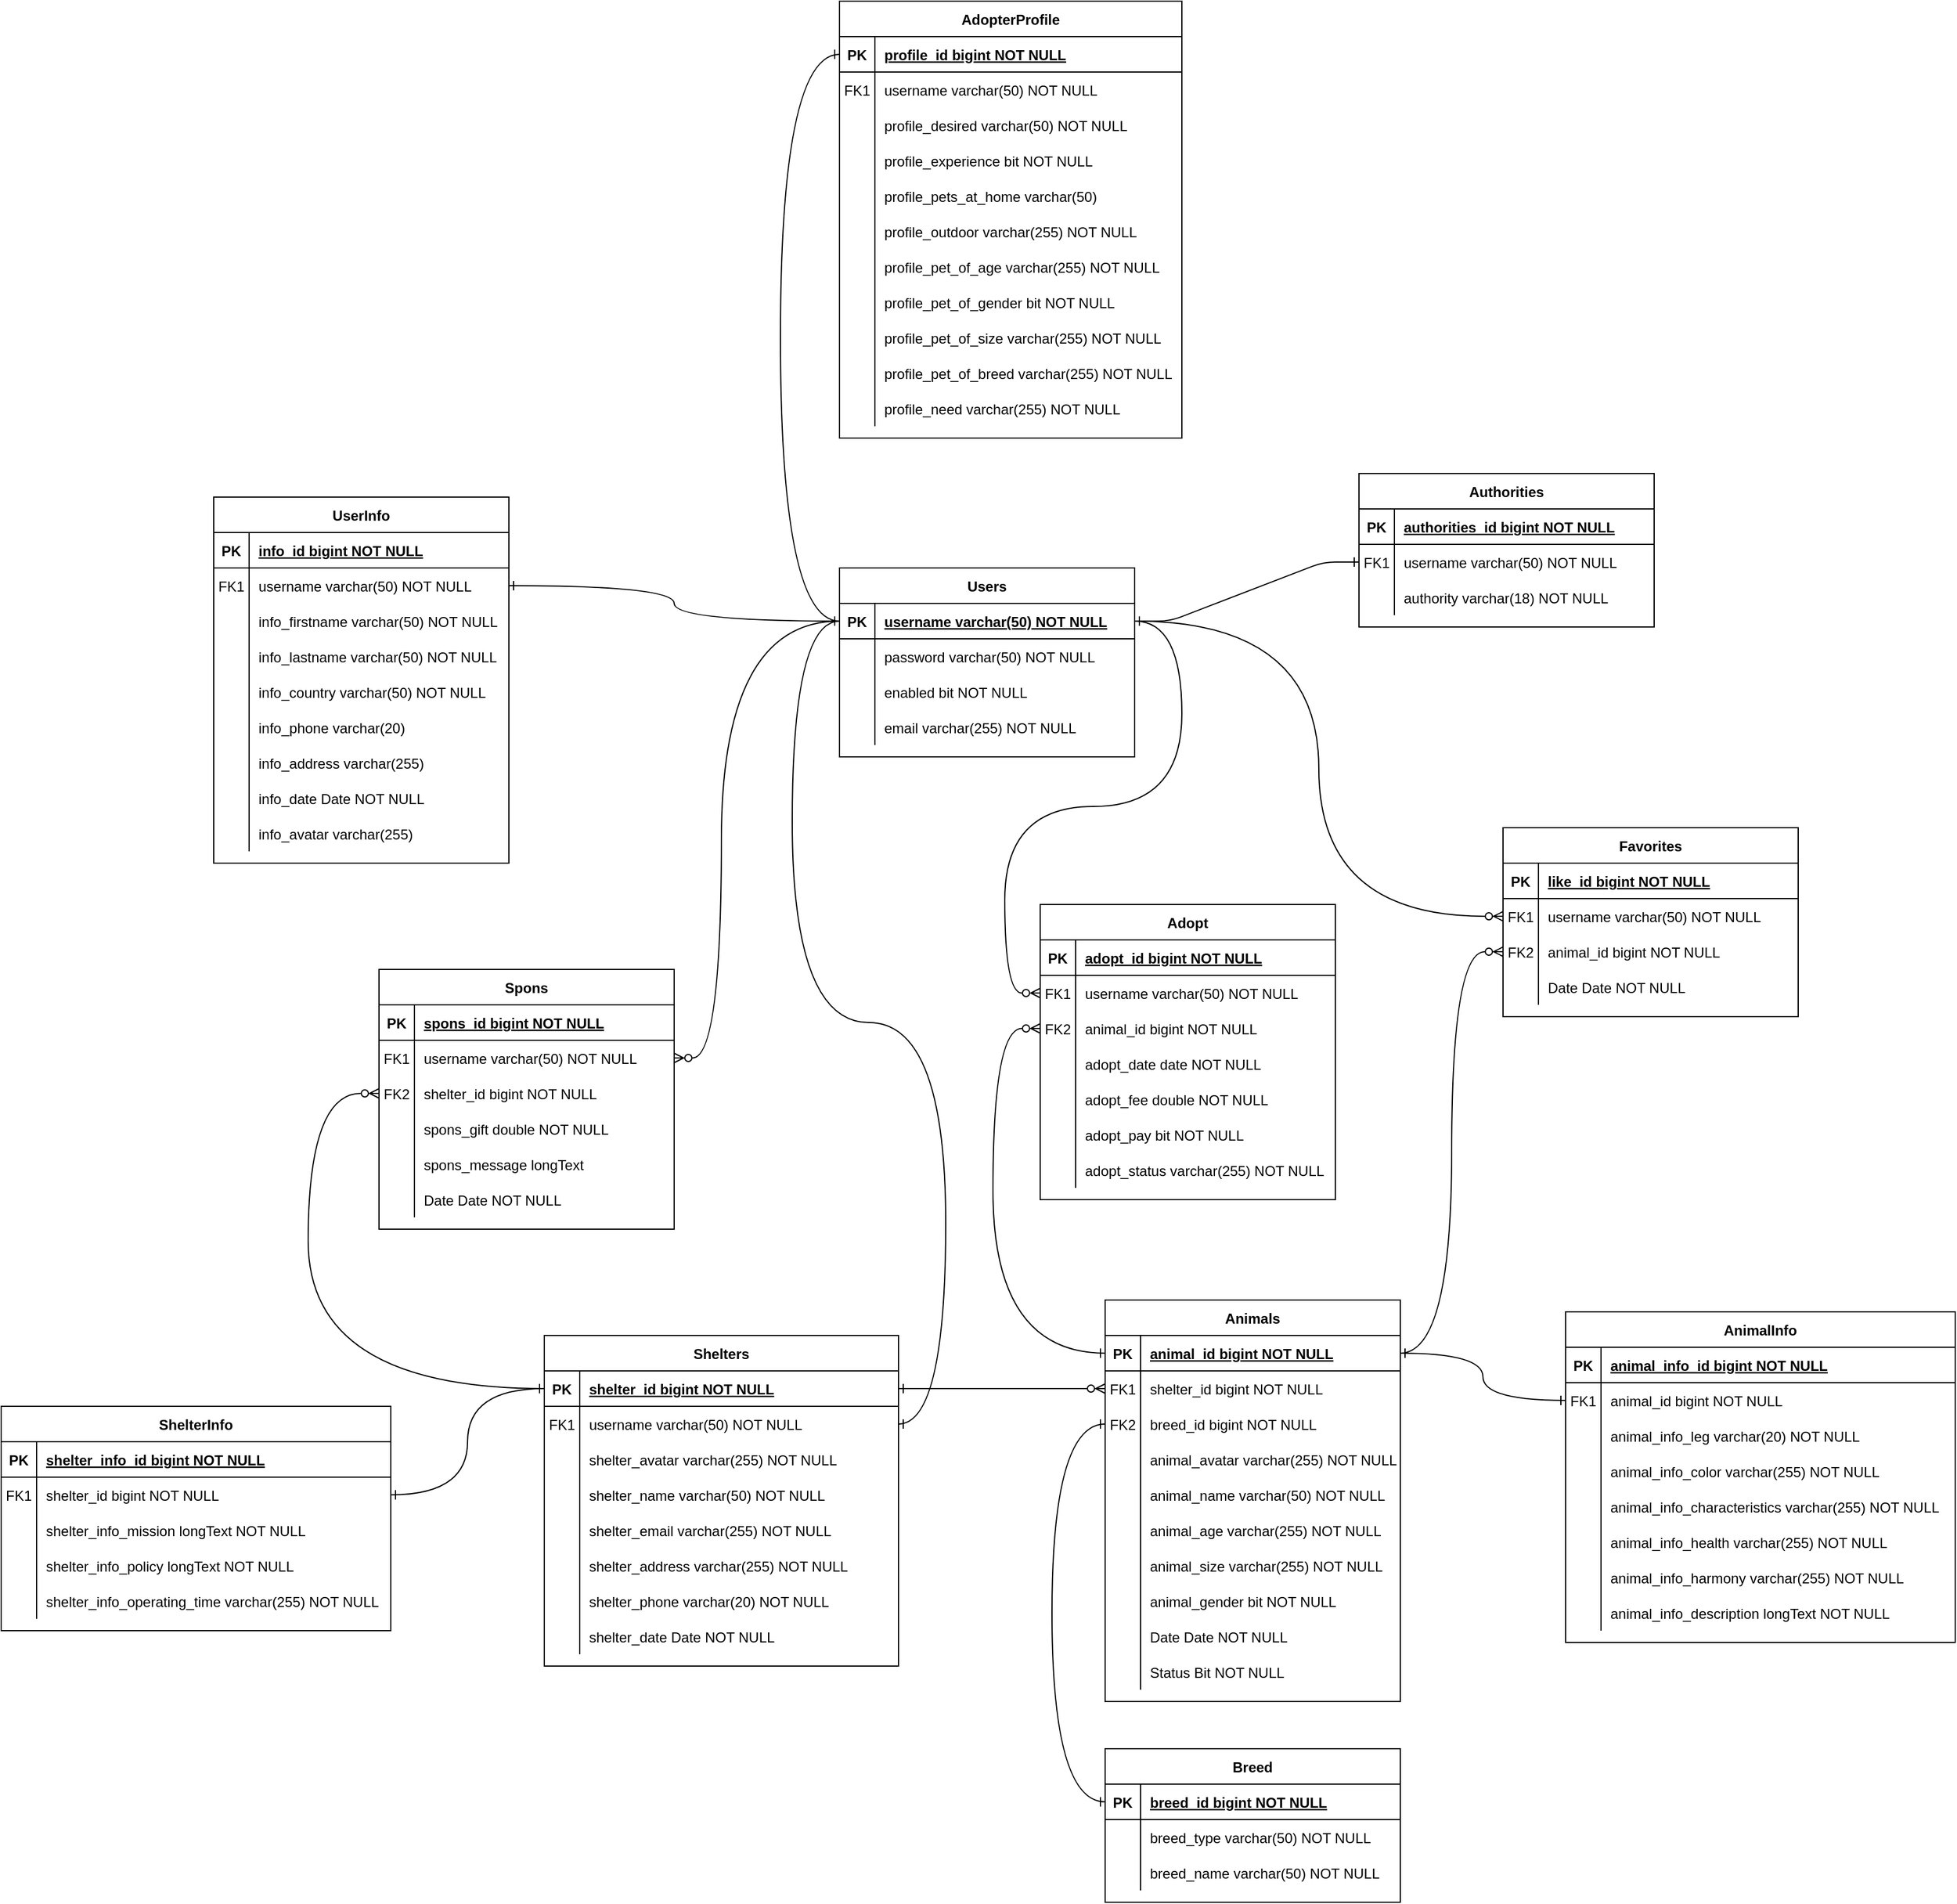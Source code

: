 <mxfile version="24.3.0" type="device">
  <diagram id="R2lEEEUBdFMjLlhIrx00" name="Page-1">
    <mxGraphModel dx="2103" dy="1871" grid="1" gridSize="10" guides="1" tooltips="1" connect="1" arrows="1" fold="1" page="1" pageScale="1" pageWidth="850" pageHeight="1100" math="0" shadow="0" extFonts="Permanent Marker^https://fonts.googleapis.com/css?family=Permanent+Marker">
      <root>
        <mxCell id="0" />
        <mxCell id="1" parent="0" />
        <mxCell id="0xfDiWegtZQmwM_PSjRr-60" value="Animals" style="shape=table;startSize=30;container=1;collapsible=1;childLayout=tableLayout;fixedRows=1;rowLines=0;fontStyle=1;align=center;resizeLast=1;" parent="1" vertex="1">
          <mxGeometry x="115" y="760" width="250" height="340" as="geometry" />
        </mxCell>
        <mxCell id="0xfDiWegtZQmwM_PSjRr-61" value="" style="shape=partialRectangle;collapsible=0;dropTarget=0;pointerEvents=0;fillColor=none;points=[[0,0.5],[1,0.5]];portConstraint=eastwest;top=0;left=0;right=0;bottom=1;" parent="0xfDiWegtZQmwM_PSjRr-60" vertex="1">
          <mxGeometry y="30" width="250" height="30" as="geometry" />
        </mxCell>
        <mxCell id="0xfDiWegtZQmwM_PSjRr-62" value="PK" style="shape=partialRectangle;overflow=hidden;connectable=0;fillColor=none;top=0;left=0;bottom=0;right=0;fontStyle=1;" parent="0xfDiWegtZQmwM_PSjRr-61" vertex="1">
          <mxGeometry width="30" height="30" as="geometry">
            <mxRectangle width="30" height="30" as="alternateBounds" />
          </mxGeometry>
        </mxCell>
        <mxCell id="0xfDiWegtZQmwM_PSjRr-63" value="animal_id bigint NOT NULL " style="shape=partialRectangle;overflow=hidden;connectable=0;fillColor=none;top=0;left=0;bottom=0;right=0;align=left;spacingLeft=6;fontStyle=5;" parent="0xfDiWegtZQmwM_PSjRr-61" vertex="1">
          <mxGeometry x="30" width="220" height="30" as="geometry">
            <mxRectangle width="220" height="30" as="alternateBounds" />
          </mxGeometry>
        </mxCell>
        <mxCell id="0xfDiWegtZQmwM_PSjRr-134" value="" style="shape=partialRectangle;collapsible=0;dropTarget=0;pointerEvents=0;fillColor=none;points=[[0,0.5],[1,0.5]];portConstraint=eastwest;top=0;left=0;right=0;bottom=0;" parent="0xfDiWegtZQmwM_PSjRr-60" vertex="1">
          <mxGeometry y="60" width="250" height="30" as="geometry" />
        </mxCell>
        <mxCell id="0xfDiWegtZQmwM_PSjRr-135" value="FK1" style="shape=partialRectangle;overflow=hidden;connectable=0;fillColor=none;top=0;left=0;bottom=0;right=0;" parent="0xfDiWegtZQmwM_PSjRr-134" vertex="1">
          <mxGeometry width="30" height="30" as="geometry">
            <mxRectangle width="30" height="30" as="alternateBounds" />
          </mxGeometry>
        </mxCell>
        <mxCell id="0xfDiWegtZQmwM_PSjRr-136" value="shelter_id bigint NOT NULL" style="shape=partialRectangle;overflow=hidden;connectable=0;fillColor=none;top=0;left=0;bottom=0;right=0;align=left;spacingLeft=6;" parent="0xfDiWegtZQmwM_PSjRr-134" vertex="1">
          <mxGeometry x="30" width="220" height="30" as="geometry">
            <mxRectangle width="220" height="30" as="alternateBounds" />
          </mxGeometry>
        </mxCell>
        <mxCell id="0xfDiWegtZQmwM_PSjRr-76" value="" style="shape=partialRectangle;collapsible=0;dropTarget=0;pointerEvents=0;fillColor=none;points=[[0,0.5],[1,0.5]];portConstraint=eastwest;top=0;left=0;right=0;bottom=0;" parent="0xfDiWegtZQmwM_PSjRr-60" vertex="1">
          <mxGeometry y="90" width="250" height="30" as="geometry" />
        </mxCell>
        <mxCell id="0xfDiWegtZQmwM_PSjRr-77" value="FK2" style="shape=partialRectangle;overflow=hidden;connectable=0;fillColor=none;top=0;left=0;bottom=0;right=0;" parent="0xfDiWegtZQmwM_PSjRr-76" vertex="1">
          <mxGeometry width="30" height="30" as="geometry">
            <mxRectangle width="30" height="30" as="alternateBounds" />
          </mxGeometry>
        </mxCell>
        <mxCell id="0xfDiWegtZQmwM_PSjRr-78" value="breed_id bigint NOT NULL" style="shape=partialRectangle;overflow=hidden;connectable=0;fillColor=none;top=0;left=0;bottom=0;right=0;align=left;spacingLeft=6;" parent="0xfDiWegtZQmwM_PSjRr-76" vertex="1">
          <mxGeometry x="30" width="220" height="30" as="geometry">
            <mxRectangle width="220" height="30" as="alternateBounds" />
          </mxGeometry>
        </mxCell>
        <mxCell id="0xfDiWegtZQmwM_PSjRr-64" value="" style="shape=partialRectangle;collapsible=0;dropTarget=0;pointerEvents=0;fillColor=none;points=[[0,0.5],[1,0.5]];portConstraint=eastwest;top=0;left=0;right=0;bottom=0;" parent="0xfDiWegtZQmwM_PSjRr-60" vertex="1">
          <mxGeometry y="120" width="250" height="30" as="geometry" />
        </mxCell>
        <mxCell id="0xfDiWegtZQmwM_PSjRr-65" value="" style="shape=partialRectangle;overflow=hidden;connectable=0;fillColor=none;top=0;left=0;bottom=0;right=0;" parent="0xfDiWegtZQmwM_PSjRr-64" vertex="1">
          <mxGeometry width="30" height="30" as="geometry">
            <mxRectangle width="30" height="30" as="alternateBounds" />
          </mxGeometry>
        </mxCell>
        <mxCell id="0xfDiWegtZQmwM_PSjRr-66" value="animal_avatar varchar(255) NOT NULL" style="shape=partialRectangle;overflow=hidden;connectable=0;fillColor=none;top=0;left=0;bottom=0;right=0;align=left;spacingLeft=6;" parent="0xfDiWegtZQmwM_PSjRr-64" vertex="1">
          <mxGeometry x="30" width="220" height="30" as="geometry">
            <mxRectangle width="220" height="30" as="alternateBounds" />
          </mxGeometry>
        </mxCell>
        <mxCell id="0xfDiWegtZQmwM_PSjRr-67" value="" style="shape=partialRectangle;collapsible=0;dropTarget=0;pointerEvents=0;fillColor=none;points=[[0,0.5],[1,0.5]];portConstraint=eastwest;top=0;left=0;right=0;bottom=0;" parent="0xfDiWegtZQmwM_PSjRr-60" vertex="1">
          <mxGeometry y="150" width="250" height="30" as="geometry" />
        </mxCell>
        <mxCell id="0xfDiWegtZQmwM_PSjRr-68" value="" style="shape=partialRectangle;overflow=hidden;connectable=0;fillColor=none;top=0;left=0;bottom=0;right=0;" parent="0xfDiWegtZQmwM_PSjRr-67" vertex="1">
          <mxGeometry width="30" height="30" as="geometry">
            <mxRectangle width="30" height="30" as="alternateBounds" />
          </mxGeometry>
        </mxCell>
        <mxCell id="0xfDiWegtZQmwM_PSjRr-69" value="animal_name varchar(50) NOT NULL" style="shape=partialRectangle;overflow=hidden;connectable=0;fillColor=none;top=0;left=0;bottom=0;right=0;align=left;spacingLeft=6;" parent="0xfDiWegtZQmwM_PSjRr-67" vertex="1">
          <mxGeometry x="30" width="220" height="30" as="geometry">
            <mxRectangle width="220" height="30" as="alternateBounds" />
          </mxGeometry>
        </mxCell>
        <mxCell id="0xfDiWegtZQmwM_PSjRr-70" value="" style="shape=partialRectangle;collapsible=0;dropTarget=0;pointerEvents=0;fillColor=none;points=[[0,0.5],[1,0.5]];portConstraint=eastwest;top=0;left=0;right=0;bottom=0;" parent="0xfDiWegtZQmwM_PSjRr-60" vertex="1">
          <mxGeometry y="180" width="250" height="30" as="geometry" />
        </mxCell>
        <mxCell id="0xfDiWegtZQmwM_PSjRr-71" value="" style="shape=partialRectangle;overflow=hidden;connectable=0;fillColor=none;top=0;left=0;bottom=0;right=0;" parent="0xfDiWegtZQmwM_PSjRr-70" vertex="1">
          <mxGeometry width="30" height="30" as="geometry">
            <mxRectangle width="30" height="30" as="alternateBounds" />
          </mxGeometry>
        </mxCell>
        <mxCell id="0xfDiWegtZQmwM_PSjRr-72" value="animal_age varchar(255) NOT NULL" style="shape=partialRectangle;overflow=hidden;connectable=0;fillColor=none;top=0;left=0;bottom=0;right=0;align=left;spacingLeft=6;" parent="0xfDiWegtZQmwM_PSjRr-70" vertex="1">
          <mxGeometry x="30" width="220" height="30" as="geometry">
            <mxRectangle width="220" height="30" as="alternateBounds" />
          </mxGeometry>
        </mxCell>
        <mxCell id="0xfDiWegtZQmwM_PSjRr-73" value="" style="shape=partialRectangle;collapsible=0;dropTarget=0;pointerEvents=0;fillColor=none;points=[[0,0.5],[1,0.5]];portConstraint=eastwest;top=0;left=0;right=0;bottom=0;" parent="0xfDiWegtZQmwM_PSjRr-60" vertex="1">
          <mxGeometry y="210" width="250" height="30" as="geometry" />
        </mxCell>
        <mxCell id="0xfDiWegtZQmwM_PSjRr-74" value="" style="shape=partialRectangle;overflow=hidden;connectable=0;fillColor=none;top=0;left=0;bottom=0;right=0;" parent="0xfDiWegtZQmwM_PSjRr-73" vertex="1">
          <mxGeometry width="30" height="30" as="geometry">
            <mxRectangle width="30" height="30" as="alternateBounds" />
          </mxGeometry>
        </mxCell>
        <mxCell id="0xfDiWegtZQmwM_PSjRr-75" value="animal_size varchar(255) NOT NULL" style="shape=partialRectangle;overflow=hidden;connectable=0;fillColor=none;top=0;left=0;bottom=0;right=0;align=left;spacingLeft=6;" parent="0xfDiWegtZQmwM_PSjRr-73" vertex="1">
          <mxGeometry x="30" width="220" height="30" as="geometry">
            <mxRectangle width="220" height="30" as="alternateBounds" />
          </mxGeometry>
        </mxCell>
        <mxCell id="0xfDiWegtZQmwM_PSjRr-105" value="" style="shape=partialRectangle;collapsible=0;dropTarget=0;pointerEvents=0;fillColor=none;points=[[0,0.5],[1,0.5]];portConstraint=eastwest;top=0;left=0;right=0;bottom=0;" parent="0xfDiWegtZQmwM_PSjRr-60" vertex="1">
          <mxGeometry y="240" width="250" height="30" as="geometry" />
        </mxCell>
        <mxCell id="0xfDiWegtZQmwM_PSjRr-106" value="" style="shape=partialRectangle;overflow=hidden;connectable=0;fillColor=none;top=0;left=0;bottom=0;right=0;" parent="0xfDiWegtZQmwM_PSjRr-105" vertex="1">
          <mxGeometry width="30" height="30" as="geometry">
            <mxRectangle width="30" height="30" as="alternateBounds" />
          </mxGeometry>
        </mxCell>
        <mxCell id="0xfDiWegtZQmwM_PSjRr-107" value="animal_gender bit NOT NULL" style="shape=partialRectangle;overflow=hidden;connectable=0;fillColor=none;top=0;left=0;bottom=0;right=0;align=left;spacingLeft=6;" parent="0xfDiWegtZQmwM_PSjRr-105" vertex="1">
          <mxGeometry x="30" width="220" height="30" as="geometry">
            <mxRectangle width="220" height="30" as="alternateBounds" />
          </mxGeometry>
        </mxCell>
        <mxCell id="NLZ9s4_FFTba4eGn_qR4-7" value="" style="shape=partialRectangle;collapsible=0;dropTarget=0;pointerEvents=0;fillColor=none;points=[[0,0.5],[1,0.5]];portConstraint=eastwest;top=0;left=0;right=0;bottom=0;" parent="0xfDiWegtZQmwM_PSjRr-60" vertex="1">
          <mxGeometry y="270" width="250" height="30" as="geometry" />
        </mxCell>
        <mxCell id="NLZ9s4_FFTba4eGn_qR4-8" value="" style="shape=partialRectangle;overflow=hidden;connectable=0;fillColor=none;top=0;left=0;bottom=0;right=0;" parent="NLZ9s4_FFTba4eGn_qR4-7" vertex="1">
          <mxGeometry width="30" height="30" as="geometry">
            <mxRectangle width="30" height="30" as="alternateBounds" />
          </mxGeometry>
        </mxCell>
        <mxCell id="NLZ9s4_FFTba4eGn_qR4-9" value="Date Date NOT NULL" style="shape=partialRectangle;overflow=hidden;connectable=0;fillColor=none;top=0;left=0;bottom=0;right=0;align=left;spacingLeft=6;" parent="NLZ9s4_FFTba4eGn_qR4-7" vertex="1">
          <mxGeometry x="30" width="220" height="30" as="geometry">
            <mxRectangle width="220" height="30" as="alternateBounds" />
          </mxGeometry>
        </mxCell>
        <mxCell id="NLZ9s4_FFTba4eGn_qR4-16" value="" style="shape=partialRectangle;collapsible=0;dropTarget=0;pointerEvents=0;fillColor=none;points=[[0,0.5],[1,0.5]];portConstraint=eastwest;top=0;left=0;right=0;bottom=0;" parent="0xfDiWegtZQmwM_PSjRr-60" vertex="1">
          <mxGeometry y="300" width="250" height="30" as="geometry" />
        </mxCell>
        <mxCell id="NLZ9s4_FFTba4eGn_qR4-17" value="" style="shape=partialRectangle;overflow=hidden;connectable=0;fillColor=none;top=0;left=0;bottom=0;right=0;" parent="NLZ9s4_FFTba4eGn_qR4-16" vertex="1">
          <mxGeometry width="30" height="30" as="geometry">
            <mxRectangle width="30" height="30" as="alternateBounds" />
          </mxGeometry>
        </mxCell>
        <mxCell id="NLZ9s4_FFTba4eGn_qR4-18" value="Status Bit NOT NULL" style="shape=partialRectangle;overflow=hidden;connectable=0;fillColor=none;top=0;left=0;bottom=0;right=0;align=left;spacingLeft=6;" parent="NLZ9s4_FFTba4eGn_qR4-16" vertex="1">
          <mxGeometry x="30" width="220" height="30" as="geometry">
            <mxRectangle width="220" height="30" as="alternateBounds" />
          </mxGeometry>
        </mxCell>
        <mxCell id="0xfDiWegtZQmwM_PSjRr-82" value="AnimalInfo" style="shape=table;startSize=30;container=1;collapsible=1;childLayout=tableLayout;fixedRows=1;rowLines=0;fontStyle=1;align=center;resizeLast=1;" parent="1" vertex="1">
          <mxGeometry x="505" y="770" width="330.0" height="280" as="geometry" />
        </mxCell>
        <mxCell id="0xfDiWegtZQmwM_PSjRr-83" value="" style="shape=partialRectangle;collapsible=0;dropTarget=0;pointerEvents=0;fillColor=none;points=[[0,0.5],[1,0.5]];portConstraint=eastwest;top=0;left=0;right=0;bottom=1;" parent="0xfDiWegtZQmwM_PSjRr-82" vertex="1">
          <mxGeometry y="30" width="330.0" height="30" as="geometry" />
        </mxCell>
        <mxCell id="0xfDiWegtZQmwM_PSjRr-84" value="PK" style="shape=partialRectangle;overflow=hidden;connectable=0;fillColor=none;top=0;left=0;bottom=0;right=0;fontStyle=1;" parent="0xfDiWegtZQmwM_PSjRr-83" vertex="1">
          <mxGeometry width="30" height="30" as="geometry">
            <mxRectangle width="30" height="30" as="alternateBounds" />
          </mxGeometry>
        </mxCell>
        <mxCell id="0xfDiWegtZQmwM_PSjRr-85" value="animal_info_id bigint NOT NULL " style="shape=partialRectangle;overflow=hidden;connectable=0;fillColor=none;top=0;left=0;bottom=0;right=0;align=left;spacingLeft=6;fontStyle=5;" parent="0xfDiWegtZQmwM_PSjRr-83" vertex="1">
          <mxGeometry x="30" width="300.0" height="30" as="geometry">
            <mxRectangle width="300.0" height="30" as="alternateBounds" />
          </mxGeometry>
        </mxCell>
        <mxCell id="0xfDiWegtZQmwM_PSjRr-86" value="" style="shape=partialRectangle;collapsible=0;dropTarget=0;pointerEvents=0;fillColor=none;points=[[0,0.5],[1,0.5]];portConstraint=eastwest;top=0;left=0;right=0;bottom=0;" parent="0xfDiWegtZQmwM_PSjRr-82" vertex="1">
          <mxGeometry y="60" width="330.0" height="30" as="geometry" />
        </mxCell>
        <mxCell id="0xfDiWegtZQmwM_PSjRr-87" value="FK1" style="shape=partialRectangle;overflow=hidden;connectable=0;fillColor=none;top=0;left=0;bottom=0;right=0;" parent="0xfDiWegtZQmwM_PSjRr-86" vertex="1">
          <mxGeometry width="30" height="30" as="geometry">
            <mxRectangle width="30" height="30" as="alternateBounds" />
          </mxGeometry>
        </mxCell>
        <mxCell id="0xfDiWegtZQmwM_PSjRr-88" value="animal_id bigint NOT NULL" style="shape=partialRectangle;overflow=hidden;connectable=0;fillColor=none;top=0;left=0;bottom=0;right=0;align=left;spacingLeft=6;" parent="0xfDiWegtZQmwM_PSjRr-86" vertex="1">
          <mxGeometry x="30" width="300.0" height="30" as="geometry">
            <mxRectangle width="300.0" height="30" as="alternateBounds" />
          </mxGeometry>
        </mxCell>
        <mxCell id="0xfDiWegtZQmwM_PSjRr-89" value="" style="shape=partialRectangle;collapsible=0;dropTarget=0;pointerEvents=0;fillColor=none;points=[[0,0.5],[1,0.5]];portConstraint=eastwest;top=0;left=0;right=0;bottom=0;" parent="0xfDiWegtZQmwM_PSjRr-82" vertex="1">
          <mxGeometry y="90" width="330.0" height="30" as="geometry" />
        </mxCell>
        <mxCell id="0xfDiWegtZQmwM_PSjRr-90" value="" style="shape=partialRectangle;overflow=hidden;connectable=0;fillColor=none;top=0;left=0;bottom=0;right=0;" parent="0xfDiWegtZQmwM_PSjRr-89" vertex="1">
          <mxGeometry width="30" height="30" as="geometry">
            <mxRectangle width="30" height="30" as="alternateBounds" />
          </mxGeometry>
        </mxCell>
        <mxCell id="0xfDiWegtZQmwM_PSjRr-91" value="animal_info_leg varchar(20) NOT NULL" style="shape=partialRectangle;overflow=hidden;connectable=0;fillColor=none;top=0;left=0;bottom=0;right=0;align=left;spacingLeft=6;" parent="0xfDiWegtZQmwM_PSjRr-89" vertex="1">
          <mxGeometry x="30" width="300.0" height="30" as="geometry">
            <mxRectangle width="300.0" height="30" as="alternateBounds" />
          </mxGeometry>
        </mxCell>
        <mxCell id="0xfDiWegtZQmwM_PSjRr-92" value="" style="shape=partialRectangle;collapsible=0;dropTarget=0;pointerEvents=0;fillColor=none;points=[[0,0.5],[1,0.5]];portConstraint=eastwest;top=0;left=0;right=0;bottom=0;" parent="0xfDiWegtZQmwM_PSjRr-82" vertex="1">
          <mxGeometry y="120" width="330.0" height="30" as="geometry" />
        </mxCell>
        <mxCell id="0xfDiWegtZQmwM_PSjRr-93" value="" style="shape=partialRectangle;overflow=hidden;connectable=0;fillColor=none;top=0;left=0;bottom=0;right=0;" parent="0xfDiWegtZQmwM_PSjRr-92" vertex="1">
          <mxGeometry width="30" height="30" as="geometry">
            <mxRectangle width="30" height="30" as="alternateBounds" />
          </mxGeometry>
        </mxCell>
        <mxCell id="0xfDiWegtZQmwM_PSjRr-94" value="animal_info_color varchar(255) NOT NULL" style="shape=partialRectangle;overflow=hidden;connectable=0;fillColor=none;top=0;left=0;bottom=0;right=0;align=left;spacingLeft=6;" parent="0xfDiWegtZQmwM_PSjRr-92" vertex="1">
          <mxGeometry x="30" width="300.0" height="30" as="geometry">
            <mxRectangle width="300.0" height="30" as="alternateBounds" />
          </mxGeometry>
        </mxCell>
        <mxCell id="0xfDiWegtZQmwM_PSjRr-95" value="" style="shape=partialRectangle;collapsible=0;dropTarget=0;pointerEvents=0;fillColor=none;points=[[0,0.5],[1,0.5]];portConstraint=eastwest;top=0;left=0;right=0;bottom=0;" parent="0xfDiWegtZQmwM_PSjRr-82" vertex="1">
          <mxGeometry y="150" width="330.0" height="30" as="geometry" />
        </mxCell>
        <mxCell id="0xfDiWegtZQmwM_PSjRr-96" value="" style="shape=partialRectangle;overflow=hidden;connectable=0;fillColor=none;top=0;left=0;bottom=0;right=0;" parent="0xfDiWegtZQmwM_PSjRr-95" vertex="1">
          <mxGeometry width="30" height="30" as="geometry">
            <mxRectangle width="30" height="30" as="alternateBounds" />
          </mxGeometry>
        </mxCell>
        <mxCell id="0xfDiWegtZQmwM_PSjRr-97" value="animal_info_characteristics varchar(255) NOT NULL" style="shape=partialRectangle;overflow=hidden;connectable=0;fillColor=none;top=0;left=0;bottom=0;right=0;align=left;spacingLeft=6;" parent="0xfDiWegtZQmwM_PSjRr-95" vertex="1">
          <mxGeometry x="30" width="300.0" height="30" as="geometry">
            <mxRectangle width="300.0" height="30" as="alternateBounds" />
          </mxGeometry>
        </mxCell>
        <mxCell id="0xfDiWegtZQmwM_PSjRr-98" value="" style="shape=partialRectangle;collapsible=0;dropTarget=0;pointerEvents=0;fillColor=none;points=[[0,0.5],[1,0.5]];portConstraint=eastwest;top=0;left=0;right=0;bottom=0;" parent="0xfDiWegtZQmwM_PSjRr-82" vertex="1">
          <mxGeometry y="180" width="330.0" height="30" as="geometry" />
        </mxCell>
        <mxCell id="0xfDiWegtZQmwM_PSjRr-99" value="" style="shape=partialRectangle;overflow=hidden;connectable=0;fillColor=none;top=0;left=0;bottom=0;right=0;" parent="0xfDiWegtZQmwM_PSjRr-98" vertex="1">
          <mxGeometry width="30" height="30" as="geometry">
            <mxRectangle width="30" height="30" as="alternateBounds" />
          </mxGeometry>
        </mxCell>
        <mxCell id="0xfDiWegtZQmwM_PSjRr-100" value="animal_info_health varchar(255) NOT NULL" style="shape=partialRectangle;overflow=hidden;connectable=0;fillColor=none;top=0;left=0;bottom=0;right=0;align=left;spacingLeft=6;" parent="0xfDiWegtZQmwM_PSjRr-98" vertex="1">
          <mxGeometry x="30" width="300.0" height="30" as="geometry">
            <mxRectangle width="300.0" height="30" as="alternateBounds" />
          </mxGeometry>
        </mxCell>
        <mxCell id="0xfDiWegtZQmwM_PSjRr-101" value="" style="shape=partialRectangle;collapsible=0;dropTarget=0;pointerEvents=0;fillColor=none;points=[[0,0.5],[1,0.5]];portConstraint=eastwest;top=0;left=0;right=0;bottom=0;" parent="0xfDiWegtZQmwM_PSjRr-82" vertex="1">
          <mxGeometry y="210" width="330.0" height="30" as="geometry" />
        </mxCell>
        <mxCell id="0xfDiWegtZQmwM_PSjRr-102" value="" style="shape=partialRectangle;overflow=hidden;connectable=0;fillColor=none;top=0;left=0;bottom=0;right=0;" parent="0xfDiWegtZQmwM_PSjRr-101" vertex="1">
          <mxGeometry width="30" height="30" as="geometry">
            <mxRectangle width="30" height="30" as="alternateBounds" />
          </mxGeometry>
        </mxCell>
        <mxCell id="0xfDiWegtZQmwM_PSjRr-103" value="animal_info_harmony varchar(255) NOT NULL" style="shape=partialRectangle;overflow=hidden;connectable=0;fillColor=none;top=0;left=0;bottom=0;right=0;align=left;spacingLeft=6;" parent="0xfDiWegtZQmwM_PSjRr-101" vertex="1">
          <mxGeometry x="30" width="300.0" height="30" as="geometry">
            <mxRectangle width="300.0" height="30" as="alternateBounds" />
          </mxGeometry>
        </mxCell>
        <mxCell id="0xfDiWegtZQmwM_PSjRr-108" value="" style="shape=partialRectangle;collapsible=0;dropTarget=0;pointerEvents=0;fillColor=none;points=[[0,0.5],[1,0.5]];portConstraint=eastwest;top=0;left=0;right=0;bottom=0;" parent="0xfDiWegtZQmwM_PSjRr-82" vertex="1">
          <mxGeometry y="240" width="330.0" height="30" as="geometry" />
        </mxCell>
        <mxCell id="0xfDiWegtZQmwM_PSjRr-109" value="" style="shape=partialRectangle;overflow=hidden;connectable=0;fillColor=none;top=0;left=0;bottom=0;right=0;" parent="0xfDiWegtZQmwM_PSjRr-108" vertex="1">
          <mxGeometry width="30" height="30" as="geometry">
            <mxRectangle width="30" height="30" as="alternateBounds" />
          </mxGeometry>
        </mxCell>
        <mxCell id="0xfDiWegtZQmwM_PSjRr-110" value="animal_info_description longText NOT NULL" style="shape=partialRectangle;overflow=hidden;connectable=0;fillColor=none;top=0;left=0;bottom=0;right=0;align=left;spacingLeft=6;" parent="0xfDiWegtZQmwM_PSjRr-108" vertex="1">
          <mxGeometry x="30" width="300.0" height="30" as="geometry">
            <mxRectangle width="300.0" height="30" as="alternateBounds" />
          </mxGeometry>
        </mxCell>
        <mxCell id="0xfDiWegtZQmwM_PSjRr-104" style="edgeStyle=orthogonalEdgeStyle;rounded=0;orthogonalLoop=1;jettySize=auto;html=1;startArrow=ERone;startFill=0;endArrow=ERone;endFill=0;curved=1;" parent="1" source="0xfDiWegtZQmwM_PSjRr-86" target="0xfDiWegtZQmwM_PSjRr-61" edge="1">
          <mxGeometry relative="1" as="geometry" />
        </mxCell>
        <mxCell id="0xfDiWegtZQmwM_PSjRr-137" style="edgeStyle=orthogonalEdgeStyle;rounded=0;orthogonalLoop=1;jettySize=auto;html=1;exitX=1;exitY=0.5;exitDx=0;exitDy=0;curved=1;endArrow=ERzeroToMany;endFill=0;startArrow=ERone;startFill=0;" parent="1" source="0xfDiWegtZQmwM_PSjRr-113" target="0xfDiWegtZQmwM_PSjRr-134" edge="1">
          <mxGeometry relative="1" as="geometry" />
        </mxCell>
        <mxCell id="0xfDiWegtZQmwM_PSjRr-146" value="ShelterInfo" style="shape=table;startSize=30;container=1;collapsible=1;childLayout=tableLayout;fixedRows=1;rowLines=0;fontStyle=1;align=center;resizeLast=1;" parent="1" vertex="1">
          <mxGeometry x="-820" y="850" width="330" height="190" as="geometry" />
        </mxCell>
        <mxCell id="0xfDiWegtZQmwM_PSjRr-147" value="" style="shape=partialRectangle;collapsible=0;dropTarget=0;pointerEvents=0;fillColor=none;points=[[0,0.5],[1,0.5]];portConstraint=eastwest;top=0;left=0;right=0;bottom=1;" parent="0xfDiWegtZQmwM_PSjRr-146" vertex="1">
          <mxGeometry y="30" width="330" height="30" as="geometry" />
        </mxCell>
        <mxCell id="0xfDiWegtZQmwM_PSjRr-148" value="PK" style="shape=partialRectangle;overflow=hidden;connectable=0;fillColor=none;top=0;left=0;bottom=0;right=0;fontStyle=1;" parent="0xfDiWegtZQmwM_PSjRr-147" vertex="1">
          <mxGeometry width="30" height="30" as="geometry">
            <mxRectangle width="30" height="30" as="alternateBounds" />
          </mxGeometry>
        </mxCell>
        <mxCell id="0xfDiWegtZQmwM_PSjRr-149" value="shelter_info_id bigint NOT NULL " style="shape=partialRectangle;overflow=hidden;connectable=0;fillColor=none;top=0;left=0;bottom=0;right=0;align=left;spacingLeft=6;fontStyle=5;" parent="0xfDiWegtZQmwM_PSjRr-147" vertex="1">
          <mxGeometry x="30" width="300" height="30" as="geometry">
            <mxRectangle width="300" height="30" as="alternateBounds" />
          </mxGeometry>
        </mxCell>
        <mxCell id="0xfDiWegtZQmwM_PSjRr-150" value="" style="shape=partialRectangle;collapsible=0;dropTarget=0;pointerEvents=0;fillColor=none;points=[[0,0.5],[1,0.5]];portConstraint=eastwest;top=0;left=0;right=0;bottom=0;" parent="0xfDiWegtZQmwM_PSjRr-146" vertex="1">
          <mxGeometry y="60" width="330" height="30" as="geometry" />
        </mxCell>
        <mxCell id="0xfDiWegtZQmwM_PSjRr-151" value="FK1" style="shape=partialRectangle;overflow=hidden;connectable=0;fillColor=none;top=0;left=0;bottom=0;right=0;" parent="0xfDiWegtZQmwM_PSjRr-150" vertex="1">
          <mxGeometry width="30" height="30" as="geometry">
            <mxRectangle width="30" height="30" as="alternateBounds" />
          </mxGeometry>
        </mxCell>
        <mxCell id="0xfDiWegtZQmwM_PSjRr-152" value="shelter_id bigint NOT NULL" style="shape=partialRectangle;overflow=hidden;connectable=0;fillColor=none;top=0;left=0;bottom=0;right=0;align=left;spacingLeft=6;" parent="0xfDiWegtZQmwM_PSjRr-150" vertex="1">
          <mxGeometry x="30" width="300" height="30" as="geometry">
            <mxRectangle width="300" height="30" as="alternateBounds" />
          </mxGeometry>
        </mxCell>
        <mxCell id="0xfDiWegtZQmwM_PSjRr-165" value="" style="shape=partialRectangle;collapsible=0;dropTarget=0;pointerEvents=0;fillColor=none;points=[[0,0.5],[1,0.5]];portConstraint=eastwest;top=0;left=0;right=0;bottom=0;" parent="0xfDiWegtZQmwM_PSjRr-146" vertex="1">
          <mxGeometry y="90" width="330" height="30" as="geometry" />
        </mxCell>
        <mxCell id="0xfDiWegtZQmwM_PSjRr-166" value="" style="shape=partialRectangle;overflow=hidden;connectable=0;fillColor=none;top=0;left=0;bottom=0;right=0;" parent="0xfDiWegtZQmwM_PSjRr-165" vertex="1">
          <mxGeometry width="30" height="30" as="geometry">
            <mxRectangle width="30" height="30" as="alternateBounds" />
          </mxGeometry>
        </mxCell>
        <mxCell id="0xfDiWegtZQmwM_PSjRr-167" value="shelter_info_mission longText NOT NULL" style="shape=partialRectangle;overflow=hidden;connectable=0;fillColor=none;top=0;left=0;bottom=0;right=0;align=left;spacingLeft=6;" parent="0xfDiWegtZQmwM_PSjRr-165" vertex="1">
          <mxGeometry x="30" width="300" height="30" as="geometry">
            <mxRectangle width="300" height="30" as="alternateBounds" />
          </mxGeometry>
        </mxCell>
        <mxCell id="0xfDiWegtZQmwM_PSjRr-168" value="" style="shape=partialRectangle;collapsible=0;dropTarget=0;pointerEvents=0;fillColor=none;points=[[0,0.5],[1,0.5]];portConstraint=eastwest;top=0;left=0;right=0;bottom=0;" parent="0xfDiWegtZQmwM_PSjRr-146" vertex="1">
          <mxGeometry y="120" width="330" height="30" as="geometry" />
        </mxCell>
        <mxCell id="0xfDiWegtZQmwM_PSjRr-169" value="" style="shape=partialRectangle;overflow=hidden;connectable=0;fillColor=none;top=0;left=0;bottom=0;right=0;" parent="0xfDiWegtZQmwM_PSjRr-168" vertex="1">
          <mxGeometry width="30" height="30" as="geometry">
            <mxRectangle width="30" height="30" as="alternateBounds" />
          </mxGeometry>
        </mxCell>
        <mxCell id="0xfDiWegtZQmwM_PSjRr-170" value="shelter_info_policy longText NOT NULL" style="shape=partialRectangle;overflow=hidden;connectable=0;fillColor=none;top=0;left=0;bottom=0;right=0;align=left;spacingLeft=6;" parent="0xfDiWegtZQmwM_PSjRr-168" vertex="1">
          <mxGeometry x="30" width="300" height="30" as="geometry">
            <mxRectangle width="300" height="30" as="alternateBounds" />
          </mxGeometry>
        </mxCell>
        <mxCell id="0xfDiWegtZQmwM_PSjRr-171" value="" style="shape=partialRectangle;collapsible=0;dropTarget=0;pointerEvents=0;fillColor=none;points=[[0,0.5],[1,0.5]];portConstraint=eastwest;top=0;left=0;right=0;bottom=0;" parent="0xfDiWegtZQmwM_PSjRr-146" vertex="1">
          <mxGeometry y="150" width="330" height="30" as="geometry" />
        </mxCell>
        <mxCell id="0xfDiWegtZQmwM_PSjRr-172" value="" style="shape=partialRectangle;overflow=hidden;connectable=0;fillColor=none;top=0;left=0;bottom=0;right=0;" parent="0xfDiWegtZQmwM_PSjRr-171" vertex="1">
          <mxGeometry width="30" height="30" as="geometry">
            <mxRectangle width="30" height="30" as="alternateBounds" />
          </mxGeometry>
        </mxCell>
        <mxCell id="0xfDiWegtZQmwM_PSjRr-173" value="shelter_info_operating_time varchar(255) NOT NULL" style="shape=partialRectangle;overflow=hidden;connectable=0;fillColor=none;top=0;left=0;bottom=0;right=0;align=left;spacingLeft=6;" parent="0xfDiWegtZQmwM_PSjRr-171" vertex="1">
          <mxGeometry x="30" width="300" height="30" as="geometry">
            <mxRectangle width="300" height="30" as="alternateBounds" />
          </mxGeometry>
        </mxCell>
        <mxCell id="0xfDiWegtZQmwM_PSjRr-201" style="edgeStyle=orthogonalEdgeStyle;rounded=0;orthogonalLoop=1;jettySize=auto;html=1;exitX=1;exitY=0.5;exitDx=0;exitDy=0;startArrow=ERone;startFill=0;endArrow=ERone;endFill=0;curved=1;" parent="1" source="0xfDiWegtZQmwM_PSjRr-150" target="0xfDiWegtZQmwM_PSjRr-113" edge="1">
          <mxGeometry relative="1" as="geometry" />
        </mxCell>
        <mxCell id="0xfDiWegtZQmwM_PSjRr-208" value="Adopt" style="shape=table;startSize=30;container=1;collapsible=1;childLayout=tableLayout;fixedRows=1;rowLines=0;fontStyle=1;align=center;resizeLast=1;" parent="1" vertex="1">
          <mxGeometry x="60" y="425" width="250" height="250" as="geometry" />
        </mxCell>
        <mxCell id="0xfDiWegtZQmwM_PSjRr-209" value="" style="shape=partialRectangle;collapsible=0;dropTarget=0;pointerEvents=0;fillColor=none;points=[[0,0.5],[1,0.5]];portConstraint=eastwest;top=0;left=0;right=0;bottom=1;" parent="0xfDiWegtZQmwM_PSjRr-208" vertex="1">
          <mxGeometry y="30" width="250" height="30" as="geometry" />
        </mxCell>
        <mxCell id="0xfDiWegtZQmwM_PSjRr-210" value="PK" style="shape=partialRectangle;overflow=hidden;connectable=0;fillColor=none;top=0;left=0;bottom=0;right=0;fontStyle=1;" parent="0xfDiWegtZQmwM_PSjRr-209" vertex="1">
          <mxGeometry width="30" height="30" as="geometry">
            <mxRectangle width="30" height="30" as="alternateBounds" />
          </mxGeometry>
        </mxCell>
        <mxCell id="0xfDiWegtZQmwM_PSjRr-211" value="adopt_id bigint NOT NULL " style="shape=partialRectangle;overflow=hidden;connectable=0;fillColor=none;top=0;left=0;bottom=0;right=0;align=left;spacingLeft=6;fontStyle=5;" parent="0xfDiWegtZQmwM_PSjRr-209" vertex="1">
          <mxGeometry x="30" width="220" height="30" as="geometry">
            <mxRectangle width="220" height="30" as="alternateBounds" />
          </mxGeometry>
        </mxCell>
        <mxCell id="0xfDiWegtZQmwM_PSjRr-212" value="" style="shape=partialRectangle;collapsible=0;dropTarget=0;pointerEvents=0;fillColor=none;points=[[0,0.5],[1,0.5]];portConstraint=eastwest;top=0;left=0;right=0;bottom=0;" parent="0xfDiWegtZQmwM_PSjRr-208" vertex="1">
          <mxGeometry y="60" width="250" height="30" as="geometry" />
        </mxCell>
        <mxCell id="0xfDiWegtZQmwM_PSjRr-213" value="FK1" style="shape=partialRectangle;overflow=hidden;connectable=0;fillColor=none;top=0;left=0;bottom=0;right=0;" parent="0xfDiWegtZQmwM_PSjRr-212" vertex="1">
          <mxGeometry width="30" height="30" as="geometry">
            <mxRectangle width="30" height="30" as="alternateBounds" />
          </mxGeometry>
        </mxCell>
        <mxCell id="0xfDiWegtZQmwM_PSjRr-214" value="username varchar(50) NOT NULL" style="shape=partialRectangle;overflow=hidden;connectable=0;fillColor=none;top=0;left=0;bottom=0;right=0;align=left;spacingLeft=6;" parent="0xfDiWegtZQmwM_PSjRr-212" vertex="1">
          <mxGeometry x="30" width="220" height="30" as="geometry">
            <mxRectangle width="220" height="30" as="alternateBounds" />
          </mxGeometry>
        </mxCell>
        <mxCell id="0xfDiWegtZQmwM_PSjRr-215" value="" style="shape=partialRectangle;collapsible=0;dropTarget=0;pointerEvents=0;fillColor=none;points=[[0,0.5],[1,0.5]];portConstraint=eastwest;top=0;left=0;right=0;bottom=0;" parent="0xfDiWegtZQmwM_PSjRr-208" vertex="1">
          <mxGeometry y="90" width="250" height="30" as="geometry" />
        </mxCell>
        <mxCell id="0xfDiWegtZQmwM_PSjRr-216" value="FK2" style="shape=partialRectangle;overflow=hidden;connectable=0;fillColor=none;top=0;left=0;bottom=0;right=0;" parent="0xfDiWegtZQmwM_PSjRr-215" vertex="1">
          <mxGeometry width="30" height="30" as="geometry">
            <mxRectangle width="30" height="30" as="alternateBounds" />
          </mxGeometry>
        </mxCell>
        <mxCell id="0xfDiWegtZQmwM_PSjRr-217" value="animal_id bigint NOT NULL" style="shape=partialRectangle;overflow=hidden;connectable=0;fillColor=none;top=0;left=0;bottom=0;right=0;align=left;spacingLeft=6;" parent="0xfDiWegtZQmwM_PSjRr-215" vertex="1">
          <mxGeometry x="30" width="220" height="30" as="geometry">
            <mxRectangle width="220" height="30" as="alternateBounds" />
          </mxGeometry>
        </mxCell>
        <mxCell id="0xfDiWegtZQmwM_PSjRr-218" value="" style="shape=partialRectangle;collapsible=0;dropTarget=0;pointerEvents=0;fillColor=none;points=[[0,0.5],[1,0.5]];portConstraint=eastwest;top=0;left=0;right=0;bottom=0;" parent="0xfDiWegtZQmwM_PSjRr-208" vertex="1">
          <mxGeometry y="120" width="250" height="30" as="geometry" />
        </mxCell>
        <mxCell id="0xfDiWegtZQmwM_PSjRr-219" value="" style="shape=partialRectangle;overflow=hidden;connectable=0;fillColor=none;top=0;left=0;bottom=0;right=0;" parent="0xfDiWegtZQmwM_PSjRr-218" vertex="1">
          <mxGeometry width="30" height="30" as="geometry">
            <mxRectangle width="30" height="30" as="alternateBounds" />
          </mxGeometry>
        </mxCell>
        <mxCell id="0xfDiWegtZQmwM_PSjRr-220" value="adopt_date date NOT NULL" style="shape=partialRectangle;overflow=hidden;connectable=0;fillColor=none;top=0;left=0;bottom=0;right=0;align=left;spacingLeft=6;" parent="0xfDiWegtZQmwM_PSjRr-218" vertex="1">
          <mxGeometry x="30" width="220" height="30" as="geometry">
            <mxRectangle width="220" height="30" as="alternateBounds" />
          </mxGeometry>
        </mxCell>
        <mxCell id="0xfDiWegtZQmwM_PSjRr-221" value="" style="shape=partialRectangle;collapsible=0;dropTarget=0;pointerEvents=0;fillColor=none;points=[[0,0.5],[1,0.5]];portConstraint=eastwest;top=0;left=0;right=0;bottom=0;" parent="0xfDiWegtZQmwM_PSjRr-208" vertex="1">
          <mxGeometry y="150" width="250" height="30" as="geometry" />
        </mxCell>
        <mxCell id="0xfDiWegtZQmwM_PSjRr-222" value="" style="shape=partialRectangle;overflow=hidden;connectable=0;fillColor=none;top=0;left=0;bottom=0;right=0;" parent="0xfDiWegtZQmwM_PSjRr-221" vertex="1">
          <mxGeometry width="30" height="30" as="geometry">
            <mxRectangle width="30" height="30" as="alternateBounds" />
          </mxGeometry>
        </mxCell>
        <mxCell id="0xfDiWegtZQmwM_PSjRr-223" value="adopt_fee double NOT NULL" style="shape=partialRectangle;overflow=hidden;connectable=0;fillColor=none;top=0;left=0;bottom=0;right=0;align=left;spacingLeft=6;" parent="0xfDiWegtZQmwM_PSjRr-221" vertex="1">
          <mxGeometry x="30" width="220" height="30" as="geometry">
            <mxRectangle width="220" height="30" as="alternateBounds" />
          </mxGeometry>
        </mxCell>
        <mxCell id="0xfDiWegtZQmwM_PSjRr-224" value="" style="shape=partialRectangle;collapsible=0;dropTarget=0;pointerEvents=0;fillColor=none;points=[[0,0.5],[1,0.5]];portConstraint=eastwest;top=0;left=0;right=0;bottom=0;" parent="0xfDiWegtZQmwM_PSjRr-208" vertex="1">
          <mxGeometry y="180" width="250" height="30" as="geometry" />
        </mxCell>
        <mxCell id="0xfDiWegtZQmwM_PSjRr-225" value="" style="shape=partialRectangle;overflow=hidden;connectable=0;fillColor=none;top=0;left=0;bottom=0;right=0;" parent="0xfDiWegtZQmwM_PSjRr-224" vertex="1">
          <mxGeometry width="30" height="30" as="geometry">
            <mxRectangle width="30" height="30" as="alternateBounds" />
          </mxGeometry>
        </mxCell>
        <mxCell id="0xfDiWegtZQmwM_PSjRr-226" value="adopt_pay bit NOT NULL" style="shape=partialRectangle;overflow=hidden;connectable=0;fillColor=none;top=0;left=0;bottom=0;right=0;align=left;spacingLeft=6;" parent="0xfDiWegtZQmwM_PSjRr-224" vertex="1">
          <mxGeometry x="30" width="220" height="30" as="geometry">
            <mxRectangle width="220" height="30" as="alternateBounds" />
          </mxGeometry>
        </mxCell>
        <mxCell id="0xfDiWegtZQmwM_PSjRr-227" value="" style="shape=partialRectangle;collapsible=0;dropTarget=0;pointerEvents=0;fillColor=none;points=[[0,0.5],[1,0.5]];portConstraint=eastwest;top=0;left=0;right=0;bottom=0;" parent="0xfDiWegtZQmwM_PSjRr-208" vertex="1">
          <mxGeometry y="210" width="250" height="30" as="geometry" />
        </mxCell>
        <mxCell id="0xfDiWegtZQmwM_PSjRr-228" value="" style="shape=partialRectangle;overflow=hidden;connectable=0;fillColor=none;top=0;left=0;bottom=0;right=0;" parent="0xfDiWegtZQmwM_PSjRr-227" vertex="1">
          <mxGeometry width="30" height="30" as="geometry">
            <mxRectangle width="30" height="30" as="alternateBounds" />
          </mxGeometry>
        </mxCell>
        <mxCell id="0xfDiWegtZQmwM_PSjRr-229" value="adopt_status varchar(255) NOT NULL" style="shape=partialRectangle;overflow=hidden;connectable=0;fillColor=none;top=0;left=0;bottom=0;right=0;align=left;spacingLeft=6;" parent="0xfDiWegtZQmwM_PSjRr-227" vertex="1">
          <mxGeometry x="30" width="220" height="30" as="geometry">
            <mxRectangle width="220" height="30" as="alternateBounds" />
          </mxGeometry>
        </mxCell>
        <mxCell id="0xfDiWegtZQmwM_PSjRr-233" value="Favorites" style="shape=table;startSize=30;container=1;collapsible=1;childLayout=tableLayout;fixedRows=1;rowLines=0;fontStyle=1;align=center;resizeLast=1;" parent="1" vertex="1">
          <mxGeometry x="452" y="360" width="250" height="160" as="geometry" />
        </mxCell>
        <mxCell id="0xfDiWegtZQmwM_PSjRr-234" value="" style="shape=partialRectangle;collapsible=0;dropTarget=0;pointerEvents=0;fillColor=none;points=[[0,0.5],[1,0.5]];portConstraint=eastwest;top=0;left=0;right=0;bottom=1;" parent="0xfDiWegtZQmwM_PSjRr-233" vertex="1">
          <mxGeometry y="30" width="250" height="30" as="geometry" />
        </mxCell>
        <mxCell id="0xfDiWegtZQmwM_PSjRr-235" value="PK" style="shape=partialRectangle;overflow=hidden;connectable=0;fillColor=none;top=0;left=0;bottom=0;right=0;fontStyle=1;" parent="0xfDiWegtZQmwM_PSjRr-234" vertex="1">
          <mxGeometry width="30" height="30" as="geometry">
            <mxRectangle width="30" height="30" as="alternateBounds" />
          </mxGeometry>
        </mxCell>
        <mxCell id="0xfDiWegtZQmwM_PSjRr-236" value="like_id bigint NOT NULL " style="shape=partialRectangle;overflow=hidden;connectable=0;fillColor=none;top=0;left=0;bottom=0;right=0;align=left;spacingLeft=6;fontStyle=5;" parent="0xfDiWegtZQmwM_PSjRr-234" vertex="1">
          <mxGeometry x="30" width="220" height="30" as="geometry">
            <mxRectangle width="220" height="30" as="alternateBounds" />
          </mxGeometry>
        </mxCell>
        <mxCell id="0xfDiWegtZQmwM_PSjRr-237" value="" style="shape=partialRectangle;collapsible=0;dropTarget=0;pointerEvents=0;fillColor=none;points=[[0,0.5],[1,0.5]];portConstraint=eastwest;top=0;left=0;right=0;bottom=0;" parent="0xfDiWegtZQmwM_PSjRr-233" vertex="1">
          <mxGeometry y="60" width="250" height="30" as="geometry" />
        </mxCell>
        <mxCell id="0xfDiWegtZQmwM_PSjRr-238" value="FK1" style="shape=partialRectangle;overflow=hidden;connectable=0;fillColor=none;top=0;left=0;bottom=0;right=0;" parent="0xfDiWegtZQmwM_PSjRr-237" vertex="1">
          <mxGeometry width="30" height="30" as="geometry">
            <mxRectangle width="30" height="30" as="alternateBounds" />
          </mxGeometry>
        </mxCell>
        <mxCell id="0xfDiWegtZQmwM_PSjRr-239" value="username varchar(50) NOT NULL" style="shape=partialRectangle;overflow=hidden;connectable=0;fillColor=none;top=0;left=0;bottom=0;right=0;align=left;spacingLeft=6;" parent="0xfDiWegtZQmwM_PSjRr-237" vertex="1">
          <mxGeometry x="30" width="220" height="30" as="geometry">
            <mxRectangle width="220" height="30" as="alternateBounds" />
          </mxGeometry>
        </mxCell>
        <mxCell id="0xfDiWegtZQmwM_PSjRr-240" value="" style="shape=partialRectangle;collapsible=0;dropTarget=0;pointerEvents=0;fillColor=none;points=[[0,0.5],[1,0.5]];portConstraint=eastwest;top=0;left=0;right=0;bottom=0;" parent="0xfDiWegtZQmwM_PSjRr-233" vertex="1">
          <mxGeometry y="90" width="250" height="30" as="geometry" />
        </mxCell>
        <mxCell id="0xfDiWegtZQmwM_PSjRr-241" value="FK2" style="shape=partialRectangle;overflow=hidden;connectable=0;fillColor=none;top=0;left=0;bottom=0;right=0;" parent="0xfDiWegtZQmwM_PSjRr-240" vertex="1">
          <mxGeometry width="30" height="30" as="geometry">
            <mxRectangle width="30" height="30" as="alternateBounds" />
          </mxGeometry>
        </mxCell>
        <mxCell id="0xfDiWegtZQmwM_PSjRr-242" value="animal_id bigint NOT NULL" style="shape=partialRectangle;overflow=hidden;connectable=0;fillColor=none;top=0;left=0;bottom=0;right=0;align=left;spacingLeft=6;" parent="0xfDiWegtZQmwM_PSjRr-240" vertex="1">
          <mxGeometry x="30" width="220" height="30" as="geometry">
            <mxRectangle width="220" height="30" as="alternateBounds" />
          </mxGeometry>
        </mxCell>
        <mxCell id="NLZ9s4_FFTba4eGn_qR4-4" value="" style="shape=partialRectangle;collapsible=0;dropTarget=0;pointerEvents=0;fillColor=none;points=[[0,0.5],[1,0.5]];portConstraint=eastwest;top=0;left=0;right=0;bottom=0;" parent="0xfDiWegtZQmwM_PSjRr-233" vertex="1">
          <mxGeometry y="120" width="250" height="30" as="geometry" />
        </mxCell>
        <mxCell id="NLZ9s4_FFTba4eGn_qR4-5" value="" style="shape=partialRectangle;overflow=hidden;connectable=0;fillColor=none;top=0;left=0;bottom=0;right=0;" parent="NLZ9s4_FFTba4eGn_qR4-4" vertex="1">
          <mxGeometry width="30" height="30" as="geometry">
            <mxRectangle width="30" height="30" as="alternateBounds" />
          </mxGeometry>
        </mxCell>
        <mxCell id="NLZ9s4_FFTba4eGn_qR4-6" value="Date Date NOT NULL" style="shape=partialRectangle;overflow=hidden;connectable=0;fillColor=none;top=0;left=0;bottom=0;right=0;align=left;spacingLeft=6;" parent="NLZ9s4_FFTba4eGn_qR4-4" vertex="1">
          <mxGeometry x="30" width="220" height="30" as="geometry">
            <mxRectangle width="220" height="30" as="alternateBounds" />
          </mxGeometry>
        </mxCell>
        <mxCell id="0xfDiWegtZQmwM_PSjRr-258" value="Spons" style="shape=table;startSize=30;container=1;collapsible=1;childLayout=tableLayout;fixedRows=1;rowLines=0;fontStyle=1;align=center;resizeLast=1;" parent="1" vertex="1">
          <mxGeometry x="-500" y="480" width="250" height="220" as="geometry" />
        </mxCell>
        <mxCell id="0xfDiWegtZQmwM_PSjRr-259" value="" style="shape=partialRectangle;collapsible=0;dropTarget=0;pointerEvents=0;fillColor=none;points=[[0,0.5],[1,0.5]];portConstraint=eastwest;top=0;left=0;right=0;bottom=1;" parent="0xfDiWegtZQmwM_PSjRr-258" vertex="1">
          <mxGeometry y="30" width="250" height="30" as="geometry" />
        </mxCell>
        <mxCell id="0xfDiWegtZQmwM_PSjRr-260" value="PK" style="shape=partialRectangle;overflow=hidden;connectable=0;fillColor=none;top=0;left=0;bottom=0;right=0;fontStyle=1;" parent="0xfDiWegtZQmwM_PSjRr-259" vertex="1">
          <mxGeometry width="30" height="30" as="geometry">
            <mxRectangle width="30" height="30" as="alternateBounds" />
          </mxGeometry>
        </mxCell>
        <mxCell id="0xfDiWegtZQmwM_PSjRr-261" value="spons_id bigint NOT NULL " style="shape=partialRectangle;overflow=hidden;connectable=0;fillColor=none;top=0;left=0;bottom=0;right=0;align=left;spacingLeft=6;fontStyle=5;" parent="0xfDiWegtZQmwM_PSjRr-259" vertex="1">
          <mxGeometry x="30" width="220" height="30" as="geometry">
            <mxRectangle width="220" height="30" as="alternateBounds" />
          </mxGeometry>
        </mxCell>
        <mxCell id="0xfDiWegtZQmwM_PSjRr-262" value="" style="shape=partialRectangle;collapsible=0;dropTarget=0;pointerEvents=0;fillColor=none;points=[[0,0.5],[1,0.5]];portConstraint=eastwest;top=0;left=0;right=0;bottom=0;" parent="0xfDiWegtZQmwM_PSjRr-258" vertex="1">
          <mxGeometry y="60" width="250" height="30" as="geometry" />
        </mxCell>
        <mxCell id="0xfDiWegtZQmwM_PSjRr-263" value="FK1" style="shape=partialRectangle;overflow=hidden;connectable=0;fillColor=none;top=0;left=0;bottom=0;right=0;" parent="0xfDiWegtZQmwM_PSjRr-262" vertex="1">
          <mxGeometry width="30" height="30" as="geometry">
            <mxRectangle width="30" height="30" as="alternateBounds" />
          </mxGeometry>
        </mxCell>
        <mxCell id="0xfDiWegtZQmwM_PSjRr-264" value="username varchar(50) NOT NULL" style="shape=partialRectangle;overflow=hidden;connectable=0;fillColor=none;top=0;left=0;bottom=0;right=0;align=left;spacingLeft=6;" parent="0xfDiWegtZQmwM_PSjRr-262" vertex="1">
          <mxGeometry x="30" width="220" height="30" as="geometry">
            <mxRectangle width="220" height="30" as="alternateBounds" />
          </mxGeometry>
        </mxCell>
        <mxCell id="0xfDiWegtZQmwM_PSjRr-265" value="" style="shape=partialRectangle;collapsible=0;dropTarget=0;pointerEvents=0;fillColor=none;points=[[0,0.5],[1,0.5]];portConstraint=eastwest;top=0;left=0;right=0;bottom=0;" parent="0xfDiWegtZQmwM_PSjRr-258" vertex="1">
          <mxGeometry y="90" width="250" height="30" as="geometry" />
        </mxCell>
        <mxCell id="0xfDiWegtZQmwM_PSjRr-266" value="FK2" style="shape=partialRectangle;overflow=hidden;connectable=0;fillColor=none;top=0;left=0;bottom=0;right=0;" parent="0xfDiWegtZQmwM_PSjRr-265" vertex="1">
          <mxGeometry width="30" height="30" as="geometry">
            <mxRectangle width="30" height="30" as="alternateBounds" />
          </mxGeometry>
        </mxCell>
        <mxCell id="0xfDiWegtZQmwM_PSjRr-267" value="shelter_id bigint NOT NULL" style="shape=partialRectangle;overflow=hidden;connectable=0;fillColor=none;top=0;left=0;bottom=0;right=0;align=left;spacingLeft=6;" parent="0xfDiWegtZQmwM_PSjRr-265" vertex="1">
          <mxGeometry x="30" width="220" height="30" as="geometry">
            <mxRectangle width="220" height="30" as="alternateBounds" />
          </mxGeometry>
        </mxCell>
        <mxCell id="0xfDiWegtZQmwM_PSjRr-268" value="" style="shape=partialRectangle;collapsible=0;dropTarget=0;pointerEvents=0;fillColor=none;points=[[0,0.5],[1,0.5]];portConstraint=eastwest;top=0;left=0;right=0;bottom=0;" parent="0xfDiWegtZQmwM_PSjRr-258" vertex="1">
          <mxGeometry y="120" width="250" height="30" as="geometry" />
        </mxCell>
        <mxCell id="0xfDiWegtZQmwM_PSjRr-269" value="" style="shape=partialRectangle;overflow=hidden;connectable=0;fillColor=none;top=0;left=0;bottom=0;right=0;" parent="0xfDiWegtZQmwM_PSjRr-268" vertex="1">
          <mxGeometry width="30" height="30" as="geometry">
            <mxRectangle width="30" height="30" as="alternateBounds" />
          </mxGeometry>
        </mxCell>
        <mxCell id="0xfDiWegtZQmwM_PSjRr-270" value="spons_gift double NOT NULL" style="shape=partialRectangle;overflow=hidden;connectable=0;fillColor=none;top=0;left=0;bottom=0;right=0;align=left;spacingLeft=6;" parent="0xfDiWegtZQmwM_PSjRr-268" vertex="1">
          <mxGeometry x="30" width="220" height="30" as="geometry">
            <mxRectangle width="220" height="30" as="alternateBounds" />
          </mxGeometry>
        </mxCell>
        <mxCell id="0xfDiWegtZQmwM_PSjRr-271" value="" style="shape=partialRectangle;collapsible=0;dropTarget=0;pointerEvents=0;fillColor=none;points=[[0,0.5],[1,0.5]];portConstraint=eastwest;top=0;left=0;right=0;bottom=0;" parent="0xfDiWegtZQmwM_PSjRr-258" vertex="1">
          <mxGeometry y="150" width="250" height="30" as="geometry" />
        </mxCell>
        <mxCell id="0xfDiWegtZQmwM_PSjRr-272" value="" style="shape=partialRectangle;overflow=hidden;connectable=0;fillColor=none;top=0;left=0;bottom=0;right=0;" parent="0xfDiWegtZQmwM_PSjRr-271" vertex="1">
          <mxGeometry width="30" height="30" as="geometry">
            <mxRectangle width="30" height="30" as="alternateBounds" />
          </mxGeometry>
        </mxCell>
        <mxCell id="0xfDiWegtZQmwM_PSjRr-273" value="spons_message longText" style="shape=partialRectangle;overflow=hidden;connectable=0;fillColor=none;top=0;left=0;bottom=0;right=0;align=left;spacingLeft=6;" parent="0xfDiWegtZQmwM_PSjRr-271" vertex="1">
          <mxGeometry x="30" width="220" height="30" as="geometry">
            <mxRectangle width="220" height="30" as="alternateBounds" />
          </mxGeometry>
        </mxCell>
        <mxCell id="NLZ9s4_FFTba4eGn_qR4-13" value="" style="shape=partialRectangle;collapsible=0;dropTarget=0;pointerEvents=0;fillColor=none;points=[[0,0.5],[1,0.5]];portConstraint=eastwest;top=0;left=0;right=0;bottom=0;" parent="0xfDiWegtZQmwM_PSjRr-258" vertex="1">
          <mxGeometry y="180" width="250" height="30" as="geometry" />
        </mxCell>
        <mxCell id="NLZ9s4_FFTba4eGn_qR4-14" value="" style="shape=partialRectangle;overflow=hidden;connectable=0;fillColor=none;top=0;left=0;bottom=0;right=0;" parent="NLZ9s4_FFTba4eGn_qR4-13" vertex="1">
          <mxGeometry width="30" height="30" as="geometry">
            <mxRectangle width="30" height="30" as="alternateBounds" />
          </mxGeometry>
        </mxCell>
        <mxCell id="NLZ9s4_FFTba4eGn_qR4-15" value="Date Date NOT NULL" style="shape=partialRectangle;overflow=hidden;connectable=0;fillColor=none;top=0;left=0;bottom=0;right=0;align=left;spacingLeft=6;" parent="NLZ9s4_FFTba4eGn_qR4-13" vertex="1">
          <mxGeometry x="30" width="220" height="30" as="geometry">
            <mxRectangle width="220" height="30" as="alternateBounds" />
          </mxGeometry>
        </mxCell>
        <mxCell id="uAH6u0C5CeePPDymRWb0-2" style="edgeStyle=orthogonalEdgeStyle;rounded=0;orthogonalLoop=1;jettySize=auto;html=1;curved=1;startArrow=ERone;startFill=0;endArrow=ERzeroToMany;endFill=0;" parent="1" source="C-vyLk0tnHw3VtMMgP7b-24" target="0xfDiWegtZQmwM_PSjRr-212" edge="1">
          <mxGeometry relative="1" as="geometry">
            <Array as="points">
              <mxPoint x="180" y="185" />
              <mxPoint x="180" y="342" />
              <mxPoint x="30" y="342" />
              <mxPoint x="30" y="500" />
            </Array>
          </mxGeometry>
        </mxCell>
        <mxCell id="uAH6u0C5CeePPDymRWb0-4" style="edgeStyle=orthogonalEdgeStyle;rounded=0;orthogonalLoop=1;jettySize=auto;html=1;entryX=0;entryY=0.5;entryDx=0;entryDy=0;curved=1;startArrow=ERone;startFill=0;endArrow=ERzeroToMany;endFill=0;" parent="1" source="0xfDiWegtZQmwM_PSjRr-61" target="0xfDiWegtZQmwM_PSjRr-215" edge="1">
          <mxGeometry relative="1" as="geometry">
            <Array as="points">
              <mxPoint x="20" y="805" />
              <mxPoint x="20" y="530" />
            </Array>
          </mxGeometry>
        </mxCell>
        <mxCell id="uAH6u0C5CeePPDymRWb0-5" style="edgeStyle=orthogonalEdgeStyle;rounded=0;orthogonalLoop=1;jettySize=auto;html=1;curved=1;startArrow=ERone;startFill=0;endArrow=ERzeroToMany;endFill=0;" parent="1" source="C-vyLk0tnHw3VtMMgP7b-24" target="0xfDiWegtZQmwM_PSjRr-237" edge="1">
          <mxGeometry relative="1" as="geometry" />
        </mxCell>
        <mxCell id="uAH6u0C5CeePPDymRWb0-6" style="edgeStyle=orthogonalEdgeStyle;rounded=0;orthogonalLoop=1;jettySize=auto;html=1;curved=1;endArrow=ERzeroToMany;endFill=0;startArrow=ERone;startFill=0;" parent="1" source="0xfDiWegtZQmwM_PSjRr-61" target="0xfDiWegtZQmwM_PSjRr-240" edge="1">
          <mxGeometry relative="1" as="geometry" />
        </mxCell>
        <mxCell id="uAH6u0C5CeePPDymRWb0-7" style="edgeStyle=orthogonalEdgeStyle;rounded=0;orthogonalLoop=1;jettySize=auto;html=1;curved=1;startArrow=ERone;startFill=0;endArrow=ERzeroToMany;endFill=0;" parent="1" source="C-vyLk0tnHw3VtMMgP7b-24" target="0xfDiWegtZQmwM_PSjRr-262" edge="1">
          <mxGeometry relative="1" as="geometry">
            <Array as="points">
              <mxPoint x="-210" y="185" />
              <mxPoint x="-210" y="555" />
            </Array>
          </mxGeometry>
        </mxCell>
        <mxCell id="uAH6u0C5CeePPDymRWb0-10" value="Breed" style="shape=table;startSize=30;container=1;collapsible=1;childLayout=tableLayout;fixedRows=1;rowLines=0;fontStyle=1;align=center;resizeLast=1;" parent="1" vertex="1">
          <mxGeometry x="115" y="1140" width="250" height="130" as="geometry" />
        </mxCell>
        <mxCell id="uAH6u0C5CeePPDymRWb0-11" value="" style="shape=partialRectangle;collapsible=0;dropTarget=0;pointerEvents=0;fillColor=none;points=[[0,0.5],[1,0.5]];portConstraint=eastwest;top=0;left=0;right=0;bottom=1;" parent="uAH6u0C5CeePPDymRWb0-10" vertex="1">
          <mxGeometry y="30" width="250" height="30" as="geometry" />
        </mxCell>
        <mxCell id="uAH6u0C5CeePPDymRWb0-12" value="PK" style="shape=partialRectangle;overflow=hidden;connectable=0;fillColor=none;top=0;left=0;bottom=0;right=0;fontStyle=1;" parent="uAH6u0C5CeePPDymRWb0-11" vertex="1">
          <mxGeometry width="30" height="30" as="geometry">
            <mxRectangle width="30" height="30" as="alternateBounds" />
          </mxGeometry>
        </mxCell>
        <mxCell id="uAH6u0C5CeePPDymRWb0-13" value="breed_id bigint NOT NULL " style="shape=partialRectangle;overflow=hidden;connectable=0;fillColor=none;top=0;left=0;bottom=0;right=0;align=left;spacingLeft=6;fontStyle=5;" parent="uAH6u0C5CeePPDymRWb0-11" vertex="1">
          <mxGeometry x="30" width="220" height="30" as="geometry">
            <mxRectangle width="220" height="30" as="alternateBounds" />
          </mxGeometry>
        </mxCell>
        <mxCell id="uAH6u0C5CeePPDymRWb0-14" value="" style="shape=partialRectangle;collapsible=0;dropTarget=0;pointerEvents=0;fillColor=none;points=[[0,0.5],[1,0.5]];portConstraint=eastwest;top=0;left=0;right=0;bottom=0;" parent="uAH6u0C5CeePPDymRWb0-10" vertex="1">
          <mxGeometry y="60" width="250" height="30" as="geometry" />
        </mxCell>
        <mxCell id="uAH6u0C5CeePPDymRWb0-15" value="" style="shape=partialRectangle;overflow=hidden;connectable=0;fillColor=none;top=0;left=0;bottom=0;right=0;" parent="uAH6u0C5CeePPDymRWb0-14" vertex="1">
          <mxGeometry width="30" height="30" as="geometry">
            <mxRectangle width="30" height="30" as="alternateBounds" />
          </mxGeometry>
        </mxCell>
        <mxCell id="uAH6u0C5CeePPDymRWb0-16" value="breed_type varchar(50) NOT NULL" style="shape=partialRectangle;overflow=hidden;connectable=0;fillColor=none;top=0;left=0;bottom=0;right=0;align=left;spacingLeft=6;" parent="uAH6u0C5CeePPDymRWb0-14" vertex="1">
          <mxGeometry x="30" width="220" height="30" as="geometry">
            <mxRectangle width="220" height="30" as="alternateBounds" />
          </mxGeometry>
        </mxCell>
        <mxCell id="uAH6u0C5CeePPDymRWb0-17" value="" style="shape=partialRectangle;collapsible=0;dropTarget=0;pointerEvents=0;fillColor=none;points=[[0,0.5],[1,0.5]];portConstraint=eastwest;top=0;left=0;right=0;bottom=0;" parent="uAH6u0C5CeePPDymRWb0-10" vertex="1">
          <mxGeometry y="90" width="250" height="30" as="geometry" />
        </mxCell>
        <mxCell id="uAH6u0C5CeePPDymRWb0-18" value="" style="shape=partialRectangle;overflow=hidden;connectable=0;fillColor=none;top=0;left=0;bottom=0;right=0;" parent="uAH6u0C5CeePPDymRWb0-17" vertex="1">
          <mxGeometry width="30" height="30" as="geometry">
            <mxRectangle width="30" height="30" as="alternateBounds" />
          </mxGeometry>
        </mxCell>
        <mxCell id="uAH6u0C5CeePPDymRWb0-19" value="breed_name varchar(50) NOT NULL" style="shape=partialRectangle;overflow=hidden;connectable=0;fillColor=none;top=0;left=0;bottom=0;right=0;align=left;spacingLeft=6;" parent="uAH6u0C5CeePPDymRWb0-17" vertex="1">
          <mxGeometry x="30" width="220" height="30" as="geometry">
            <mxRectangle width="220" height="30" as="alternateBounds" />
          </mxGeometry>
        </mxCell>
        <mxCell id="uAH6u0C5CeePPDymRWb0-20" style="edgeStyle=orthogonalEdgeStyle;rounded=0;orthogonalLoop=1;jettySize=auto;html=1;entryX=0;entryY=0.5;entryDx=0;entryDy=0;curved=1;startArrow=ERone;startFill=0;endArrow=ERone;endFill=0;" parent="1" source="uAH6u0C5CeePPDymRWb0-11" target="0xfDiWegtZQmwM_PSjRr-76" edge="1">
          <mxGeometry relative="1" as="geometry">
            <Array as="points">
              <mxPoint x="70" y="1185" />
              <mxPoint x="70" y="865" />
            </Array>
          </mxGeometry>
        </mxCell>
        <mxCell id="0xfDiWegtZQmwM_PSjRr-112" value="Shelters" style="shape=table;startSize=30;container=1;collapsible=1;childLayout=tableLayout;fixedRows=1;rowLines=0;fontStyle=1;align=center;resizeLast=1;" parent="1" vertex="1">
          <mxGeometry x="-360" y="790" width="300" height="280" as="geometry" />
        </mxCell>
        <mxCell id="0xfDiWegtZQmwM_PSjRr-113" value="" style="shape=partialRectangle;collapsible=0;dropTarget=0;pointerEvents=0;fillColor=none;points=[[0,0.5],[1,0.5]];portConstraint=eastwest;top=0;left=0;right=0;bottom=1;" parent="0xfDiWegtZQmwM_PSjRr-112" vertex="1">
          <mxGeometry y="30" width="300" height="30" as="geometry" />
        </mxCell>
        <mxCell id="0xfDiWegtZQmwM_PSjRr-114" value="PK" style="shape=partialRectangle;overflow=hidden;connectable=0;fillColor=none;top=0;left=0;bottom=0;right=0;fontStyle=1;" parent="0xfDiWegtZQmwM_PSjRr-113" vertex="1">
          <mxGeometry width="30" height="30" as="geometry">
            <mxRectangle width="30" height="30" as="alternateBounds" />
          </mxGeometry>
        </mxCell>
        <mxCell id="0xfDiWegtZQmwM_PSjRr-115" value="shelter_id bigint NOT NULL " style="shape=partialRectangle;overflow=hidden;connectable=0;fillColor=none;top=0;left=0;bottom=0;right=0;align=left;spacingLeft=6;fontStyle=5;" parent="0xfDiWegtZQmwM_PSjRr-113" vertex="1">
          <mxGeometry x="30" width="270" height="30" as="geometry">
            <mxRectangle width="270" height="30" as="alternateBounds" />
          </mxGeometry>
        </mxCell>
        <mxCell id="NLZ9s4_FFTba4eGn_qR4-25" value="" style="shape=partialRectangle;collapsible=0;dropTarget=0;pointerEvents=0;fillColor=none;points=[[0,0.5],[1,0.5]];portConstraint=eastwest;top=0;left=0;right=0;bottom=0;" parent="0xfDiWegtZQmwM_PSjRr-112" vertex="1">
          <mxGeometry y="60" width="300" height="30" as="geometry" />
        </mxCell>
        <mxCell id="NLZ9s4_FFTba4eGn_qR4-26" value="FK1" style="shape=partialRectangle;overflow=hidden;connectable=0;fillColor=none;top=0;left=0;bottom=0;right=0;" parent="NLZ9s4_FFTba4eGn_qR4-25" vertex="1">
          <mxGeometry width="30" height="30" as="geometry">
            <mxRectangle width="30" height="30" as="alternateBounds" />
          </mxGeometry>
        </mxCell>
        <mxCell id="NLZ9s4_FFTba4eGn_qR4-27" value="username varchar(50) NOT NULL" style="shape=partialRectangle;overflow=hidden;connectable=0;fillColor=none;top=0;left=0;bottom=0;right=0;align=left;spacingLeft=6;" parent="NLZ9s4_FFTba4eGn_qR4-25" vertex="1">
          <mxGeometry x="30" width="270" height="30" as="geometry">
            <mxRectangle width="270" height="30" as="alternateBounds" />
          </mxGeometry>
        </mxCell>
        <mxCell id="0xfDiWegtZQmwM_PSjRr-116" value="" style="shape=partialRectangle;collapsible=0;dropTarget=0;pointerEvents=0;fillColor=none;points=[[0,0.5],[1,0.5]];portConstraint=eastwest;top=0;left=0;right=0;bottom=0;" parent="0xfDiWegtZQmwM_PSjRr-112" vertex="1">
          <mxGeometry y="90" width="300" height="30" as="geometry" />
        </mxCell>
        <mxCell id="0xfDiWegtZQmwM_PSjRr-117" value="" style="shape=partialRectangle;overflow=hidden;connectable=0;fillColor=none;top=0;left=0;bottom=0;right=0;" parent="0xfDiWegtZQmwM_PSjRr-116" vertex="1">
          <mxGeometry width="30" height="30" as="geometry">
            <mxRectangle width="30" height="30" as="alternateBounds" />
          </mxGeometry>
        </mxCell>
        <mxCell id="0xfDiWegtZQmwM_PSjRr-118" value="shelter_avatar varchar(255) NOT NULL" style="shape=partialRectangle;overflow=hidden;connectable=0;fillColor=none;top=0;left=0;bottom=0;right=0;align=left;spacingLeft=6;" parent="0xfDiWegtZQmwM_PSjRr-116" vertex="1">
          <mxGeometry x="30" width="270" height="30" as="geometry">
            <mxRectangle width="270" height="30" as="alternateBounds" />
          </mxGeometry>
        </mxCell>
        <mxCell id="0xfDiWegtZQmwM_PSjRr-119" value="" style="shape=partialRectangle;collapsible=0;dropTarget=0;pointerEvents=0;fillColor=none;points=[[0,0.5],[1,0.5]];portConstraint=eastwest;top=0;left=0;right=0;bottom=0;" parent="0xfDiWegtZQmwM_PSjRr-112" vertex="1">
          <mxGeometry y="120" width="300" height="30" as="geometry" />
        </mxCell>
        <mxCell id="0xfDiWegtZQmwM_PSjRr-120" value="" style="shape=partialRectangle;overflow=hidden;connectable=0;fillColor=none;top=0;left=0;bottom=0;right=0;" parent="0xfDiWegtZQmwM_PSjRr-119" vertex="1">
          <mxGeometry width="30" height="30" as="geometry">
            <mxRectangle width="30" height="30" as="alternateBounds" />
          </mxGeometry>
        </mxCell>
        <mxCell id="0xfDiWegtZQmwM_PSjRr-121" value="shelter_name varchar(50) NOT NULL" style="shape=partialRectangle;overflow=hidden;connectable=0;fillColor=none;top=0;left=0;bottom=0;right=0;align=left;spacingLeft=6;" parent="0xfDiWegtZQmwM_PSjRr-119" vertex="1">
          <mxGeometry x="30" width="270" height="30" as="geometry">
            <mxRectangle width="270" height="30" as="alternateBounds" />
          </mxGeometry>
        </mxCell>
        <mxCell id="0xfDiWegtZQmwM_PSjRr-122" value="" style="shape=partialRectangle;collapsible=0;dropTarget=0;pointerEvents=0;fillColor=none;points=[[0,0.5],[1,0.5]];portConstraint=eastwest;top=0;left=0;right=0;bottom=0;" parent="0xfDiWegtZQmwM_PSjRr-112" vertex="1">
          <mxGeometry y="150" width="300" height="30" as="geometry" />
        </mxCell>
        <mxCell id="0xfDiWegtZQmwM_PSjRr-123" value="" style="shape=partialRectangle;overflow=hidden;connectable=0;fillColor=none;top=0;left=0;bottom=0;right=0;" parent="0xfDiWegtZQmwM_PSjRr-122" vertex="1">
          <mxGeometry width="30" height="30" as="geometry">
            <mxRectangle width="30" height="30" as="alternateBounds" />
          </mxGeometry>
        </mxCell>
        <mxCell id="0xfDiWegtZQmwM_PSjRr-124" value="shelter_email varchar(255) NOT NULL" style="shape=partialRectangle;overflow=hidden;connectable=0;fillColor=none;top=0;left=0;bottom=0;right=0;align=left;spacingLeft=6;" parent="0xfDiWegtZQmwM_PSjRr-122" vertex="1">
          <mxGeometry x="30" width="270" height="30" as="geometry">
            <mxRectangle width="270" height="30" as="alternateBounds" />
          </mxGeometry>
        </mxCell>
        <mxCell id="0xfDiWegtZQmwM_PSjRr-125" value="" style="shape=partialRectangle;collapsible=0;dropTarget=0;pointerEvents=0;fillColor=none;points=[[0,0.5],[1,0.5]];portConstraint=eastwest;top=0;left=0;right=0;bottom=0;" parent="0xfDiWegtZQmwM_PSjRr-112" vertex="1">
          <mxGeometry y="180" width="300" height="30" as="geometry" />
        </mxCell>
        <mxCell id="0xfDiWegtZQmwM_PSjRr-126" value="" style="shape=partialRectangle;overflow=hidden;connectable=0;fillColor=none;top=0;left=0;bottom=0;right=0;" parent="0xfDiWegtZQmwM_PSjRr-125" vertex="1">
          <mxGeometry width="30" height="30" as="geometry">
            <mxRectangle width="30" height="30" as="alternateBounds" />
          </mxGeometry>
        </mxCell>
        <mxCell id="0xfDiWegtZQmwM_PSjRr-127" value="shelter_address varchar(255) NOT NULL" style="shape=partialRectangle;overflow=hidden;connectable=0;fillColor=none;top=0;left=0;bottom=0;right=0;align=left;spacingLeft=6;" parent="0xfDiWegtZQmwM_PSjRr-125" vertex="1">
          <mxGeometry x="30" width="270" height="30" as="geometry">
            <mxRectangle width="270" height="30" as="alternateBounds" />
          </mxGeometry>
        </mxCell>
        <mxCell id="0xfDiWegtZQmwM_PSjRr-205" value="" style="shape=partialRectangle;collapsible=0;dropTarget=0;pointerEvents=0;fillColor=none;points=[[0,0.5],[1,0.5]];portConstraint=eastwest;top=0;left=0;right=0;bottom=0;" parent="0xfDiWegtZQmwM_PSjRr-112" vertex="1">
          <mxGeometry y="210" width="300" height="30" as="geometry" />
        </mxCell>
        <mxCell id="0xfDiWegtZQmwM_PSjRr-206" value="" style="shape=partialRectangle;overflow=hidden;connectable=0;fillColor=none;top=0;left=0;bottom=0;right=0;" parent="0xfDiWegtZQmwM_PSjRr-205" vertex="1">
          <mxGeometry width="30" height="30" as="geometry">
            <mxRectangle width="30" height="30" as="alternateBounds" />
          </mxGeometry>
        </mxCell>
        <mxCell id="0xfDiWegtZQmwM_PSjRr-207" value="shelter_phone varchar(20) NOT NULL" style="shape=partialRectangle;overflow=hidden;connectable=0;fillColor=none;top=0;left=0;bottom=0;right=0;align=left;spacingLeft=6;" parent="0xfDiWegtZQmwM_PSjRr-205" vertex="1">
          <mxGeometry x="30" width="270" height="30" as="geometry">
            <mxRectangle width="270" height="30" as="alternateBounds" />
          </mxGeometry>
        </mxCell>
        <mxCell id="NLZ9s4_FFTba4eGn_qR4-10" value="" style="shape=partialRectangle;collapsible=0;dropTarget=0;pointerEvents=0;fillColor=none;points=[[0,0.5],[1,0.5]];portConstraint=eastwest;top=0;left=0;right=0;bottom=0;" parent="0xfDiWegtZQmwM_PSjRr-112" vertex="1">
          <mxGeometry y="240" width="300" height="30" as="geometry" />
        </mxCell>
        <mxCell id="NLZ9s4_FFTba4eGn_qR4-11" value="" style="shape=partialRectangle;overflow=hidden;connectable=0;fillColor=none;top=0;left=0;bottom=0;right=0;" parent="NLZ9s4_FFTba4eGn_qR4-10" vertex="1">
          <mxGeometry width="30" height="30" as="geometry">
            <mxRectangle width="30" height="30" as="alternateBounds" />
          </mxGeometry>
        </mxCell>
        <mxCell id="NLZ9s4_FFTba4eGn_qR4-12" value="shelter_date Date NOT NULL" style="shape=partialRectangle;overflow=hidden;connectable=0;fillColor=none;top=0;left=0;bottom=0;right=0;align=left;spacingLeft=6;" parent="NLZ9s4_FFTba4eGn_qR4-10" vertex="1">
          <mxGeometry x="30" width="270" height="30" as="geometry">
            <mxRectangle width="270" height="30" as="alternateBounds" />
          </mxGeometry>
        </mxCell>
        <mxCell id="pncRF8r156Zi0VEfqpaq-2" style="edgeStyle=orthogonalEdgeStyle;rounded=0;orthogonalLoop=1;jettySize=auto;html=1;curved=1;startArrow=ERone;startFill=0;endArrow=ERone;endFill=0;" edge="1" parent="1" source="NLZ9s4_FFTba4eGn_qR4-25" target="C-vyLk0tnHw3VtMMgP7b-24">
          <mxGeometry relative="1" as="geometry">
            <Array as="points">
              <mxPoint x="-20" y="865" />
              <mxPoint x="-20" y="525" />
              <mxPoint x="-150" y="525" />
              <mxPoint x="-150" y="185" />
            </Array>
          </mxGeometry>
        </mxCell>
        <mxCell id="pncRF8r156Zi0VEfqpaq-3" style="edgeStyle=orthogonalEdgeStyle;rounded=0;orthogonalLoop=1;jettySize=auto;html=1;entryX=0;entryY=0.5;entryDx=0;entryDy=0;curved=1;startArrow=ERone;startFill=0;endArrow=ERzeroToMany;endFill=0;" edge="1" parent="1" source="0xfDiWegtZQmwM_PSjRr-113" target="0xfDiWegtZQmwM_PSjRr-265">
          <mxGeometry relative="1" as="geometry">
            <Array as="points">
              <mxPoint x="-560" y="835" />
              <mxPoint x="-560" y="585" />
            </Array>
          </mxGeometry>
        </mxCell>
        <mxCell id="C-vyLk0tnHw3VtMMgP7b-13" value="UserInfo" style="shape=table;startSize=30;container=1;collapsible=1;childLayout=tableLayout;fixedRows=1;rowLines=0;fontStyle=1;align=center;resizeLast=1;" parent="1" vertex="1">
          <mxGeometry x="-640" y="80" width="250" height="310" as="geometry" />
        </mxCell>
        <mxCell id="C-vyLk0tnHw3VtMMgP7b-14" value="" style="shape=partialRectangle;collapsible=0;dropTarget=0;pointerEvents=0;fillColor=none;points=[[0,0.5],[1,0.5]];portConstraint=eastwest;top=0;left=0;right=0;bottom=1;" parent="C-vyLk0tnHw3VtMMgP7b-13" vertex="1">
          <mxGeometry y="30" width="250" height="30" as="geometry" />
        </mxCell>
        <mxCell id="C-vyLk0tnHw3VtMMgP7b-15" value="PK" style="shape=partialRectangle;overflow=hidden;connectable=0;fillColor=none;top=0;left=0;bottom=0;right=0;fontStyle=1;" parent="C-vyLk0tnHw3VtMMgP7b-14" vertex="1">
          <mxGeometry width="30" height="30" as="geometry">
            <mxRectangle width="30" height="30" as="alternateBounds" />
          </mxGeometry>
        </mxCell>
        <mxCell id="C-vyLk0tnHw3VtMMgP7b-16" value="info_id bigint NOT NULL " style="shape=partialRectangle;overflow=hidden;connectable=0;fillColor=none;top=0;left=0;bottom=0;right=0;align=left;spacingLeft=6;fontStyle=5;" parent="C-vyLk0tnHw3VtMMgP7b-14" vertex="1">
          <mxGeometry x="30" width="220" height="30" as="geometry">
            <mxRectangle width="220" height="30" as="alternateBounds" />
          </mxGeometry>
        </mxCell>
        <mxCell id="C-vyLk0tnHw3VtMMgP7b-17" value="" style="shape=partialRectangle;collapsible=0;dropTarget=0;pointerEvents=0;fillColor=none;points=[[0,0.5],[1,0.5]];portConstraint=eastwest;top=0;left=0;right=0;bottom=0;" parent="C-vyLk0tnHw3VtMMgP7b-13" vertex="1">
          <mxGeometry y="60" width="250" height="30" as="geometry" />
        </mxCell>
        <mxCell id="C-vyLk0tnHw3VtMMgP7b-18" value="FK1" style="shape=partialRectangle;overflow=hidden;connectable=0;fillColor=none;top=0;left=0;bottom=0;right=0;" parent="C-vyLk0tnHw3VtMMgP7b-17" vertex="1">
          <mxGeometry width="30" height="30" as="geometry">
            <mxRectangle width="30" height="30" as="alternateBounds" />
          </mxGeometry>
        </mxCell>
        <mxCell id="C-vyLk0tnHw3VtMMgP7b-19" value="username varchar(50) NOT NULL" style="shape=partialRectangle;overflow=hidden;connectable=0;fillColor=none;top=0;left=0;bottom=0;right=0;align=left;spacingLeft=6;" parent="C-vyLk0tnHw3VtMMgP7b-17" vertex="1">
          <mxGeometry x="30" width="220" height="30" as="geometry">
            <mxRectangle width="220" height="30" as="alternateBounds" />
          </mxGeometry>
        </mxCell>
        <mxCell id="C-vyLk0tnHw3VtMMgP7b-20" value="" style="shape=partialRectangle;collapsible=0;dropTarget=0;pointerEvents=0;fillColor=none;points=[[0,0.5],[1,0.5]];portConstraint=eastwest;top=0;left=0;right=0;bottom=0;" parent="C-vyLk0tnHw3VtMMgP7b-13" vertex="1">
          <mxGeometry y="90" width="250" height="30" as="geometry" />
        </mxCell>
        <mxCell id="C-vyLk0tnHw3VtMMgP7b-21" value="" style="shape=partialRectangle;overflow=hidden;connectable=0;fillColor=none;top=0;left=0;bottom=0;right=0;" parent="C-vyLk0tnHw3VtMMgP7b-20" vertex="1">
          <mxGeometry width="30" height="30" as="geometry">
            <mxRectangle width="30" height="30" as="alternateBounds" />
          </mxGeometry>
        </mxCell>
        <mxCell id="C-vyLk0tnHw3VtMMgP7b-22" value="info_firstname varchar(50) NOT NULL" style="shape=partialRectangle;overflow=hidden;connectable=0;fillColor=none;top=0;left=0;bottom=0;right=0;align=left;spacingLeft=6;" parent="C-vyLk0tnHw3VtMMgP7b-20" vertex="1">
          <mxGeometry x="30" width="220" height="30" as="geometry">
            <mxRectangle width="220" height="30" as="alternateBounds" />
          </mxGeometry>
        </mxCell>
        <mxCell id="0xfDiWegtZQmwM_PSjRr-9" value="" style="shape=partialRectangle;collapsible=0;dropTarget=0;pointerEvents=0;fillColor=none;points=[[0,0.5],[1,0.5]];portConstraint=eastwest;top=0;left=0;right=0;bottom=0;" parent="C-vyLk0tnHw3VtMMgP7b-13" vertex="1">
          <mxGeometry y="120" width="250" height="30" as="geometry" />
        </mxCell>
        <mxCell id="0xfDiWegtZQmwM_PSjRr-10" value="" style="shape=partialRectangle;overflow=hidden;connectable=0;fillColor=none;top=0;left=0;bottom=0;right=0;" parent="0xfDiWegtZQmwM_PSjRr-9" vertex="1">
          <mxGeometry width="30" height="30" as="geometry">
            <mxRectangle width="30" height="30" as="alternateBounds" />
          </mxGeometry>
        </mxCell>
        <mxCell id="0xfDiWegtZQmwM_PSjRr-11" value="info_lastname varchar(50) NOT NULL" style="shape=partialRectangle;overflow=hidden;connectable=0;fillColor=none;top=0;left=0;bottom=0;right=0;align=left;spacingLeft=6;" parent="0xfDiWegtZQmwM_PSjRr-9" vertex="1">
          <mxGeometry x="30" width="220" height="30" as="geometry">
            <mxRectangle width="220" height="30" as="alternateBounds" />
          </mxGeometry>
        </mxCell>
        <mxCell id="0xfDiWegtZQmwM_PSjRr-12" value="" style="shape=partialRectangle;collapsible=0;dropTarget=0;pointerEvents=0;fillColor=none;points=[[0,0.5],[1,0.5]];portConstraint=eastwest;top=0;left=0;right=0;bottom=0;" parent="C-vyLk0tnHw3VtMMgP7b-13" vertex="1">
          <mxGeometry y="150" width="250" height="30" as="geometry" />
        </mxCell>
        <mxCell id="0xfDiWegtZQmwM_PSjRr-13" value="" style="shape=partialRectangle;overflow=hidden;connectable=0;fillColor=none;top=0;left=0;bottom=0;right=0;" parent="0xfDiWegtZQmwM_PSjRr-12" vertex="1">
          <mxGeometry width="30" height="30" as="geometry">
            <mxRectangle width="30" height="30" as="alternateBounds" />
          </mxGeometry>
        </mxCell>
        <mxCell id="0xfDiWegtZQmwM_PSjRr-14" value="info_country varchar(50) NOT NULL" style="shape=partialRectangle;overflow=hidden;connectable=0;fillColor=none;top=0;left=0;bottom=0;right=0;align=left;spacingLeft=6;" parent="0xfDiWegtZQmwM_PSjRr-12" vertex="1">
          <mxGeometry x="30" width="220" height="30" as="geometry">
            <mxRectangle width="220" height="30" as="alternateBounds" />
          </mxGeometry>
        </mxCell>
        <mxCell id="0xfDiWegtZQmwM_PSjRr-15" value="" style="shape=partialRectangle;collapsible=0;dropTarget=0;pointerEvents=0;fillColor=none;points=[[0,0.5],[1,0.5]];portConstraint=eastwest;top=0;left=0;right=0;bottom=0;" parent="C-vyLk0tnHw3VtMMgP7b-13" vertex="1">
          <mxGeometry y="180" width="250" height="30" as="geometry" />
        </mxCell>
        <mxCell id="0xfDiWegtZQmwM_PSjRr-16" value="" style="shape=partialRectangle;overflow=hidden;connectable=0;fillColor=none;top=0;left=0;bottom=0;right=0;" parent="0xfDiWegtZQmwM_PSjRr-15" vertex="1">
          <mxGeometry width="30" height="30" as="geometry">
            <mxRectangle width="30" height="30" as="alternateBounds" />
          </mxGeometry>
        </mxCell>
        <mxCell id="0xfDiWegtZQmwM_PSjRr-17" value="info_phone varchar(20)" style="shape=partialRectangle;overflow=hidden;connectable=0;fillColor=none;top=0;left=0;bottom=0;right=0;align=left;spacingLeft=6;" parent="0xfDiWegtZQmwM_PSjRr-15" vertex="1">
          <mxGeometry x="30" width="220" height="30" as="geometry">
            <mxRectangle width="220" height="30" as="alternateBounds" />
          </mxGeometry>
        </mxCell>
        <mxCell id="0xfDiWegtZQmwM_PSjRr-18" value="" style="shape=partialRectangle;collapsible=0;dropTarget=0;pointerEvents=0;fillColor=none;points=[[0,0.5],[1,0.5]];portConstraint=eastwest;top=0;left=0;right=0;bottom=0;" parent="C-vyLk0tnHw3VtMMgP7b-13" vertex="1">
          <mxGeometry y="210" width="250" height="30" as="geometry" />
        </mxCell>
        <mxCell id="0xfDiWegtZQmwM_PSjRr-19" value="" style="shape=partialRectangle;overflow=hidden;connectable=0;fillColor=none;top=0;left=0;bottom=0;right=0;" parent="0xfDiWegtZQmwM_PSjRr-18" vertex="1">
          <mxGeometry width="30" height="30" as="geometry">
            <mxRectangle width="30" height="30" as="alternateBounds" />
          </mxGeometry>
        </mxCell>
        <mxCell id="0xfDiWegtZQmwM_PSjRr-20" value="info_address varchar(255)" style="shape=partialRectangle;overflow=hidden;connectable=0;fillColor=none;top=0;left=0;bottom=0;right=0;align=left;spacingLeft=6;" parent="0xfDiWegtZQmwM_PSjRr-18" vertex="1">
          <mxGeometry x="30" width="220" height="30" as="geometry">
            <mxRectangle width="220" height="30" as="alternateBounds" />
          </mxGeometry>
        </mxCell>
        <mxCell id="NLZ9s4_FFTba4eGn_qR4-1" value="" style="shape=partialRectangle;collapsible=0;dropTarget=0;pointerEvents=0;fillColor=none;points=[[0,0.5],[1,0.5]];portConstraint=eastwest;top=0;left=0;right=0;bottom=0;" parent="C-vyLk0tnHw3VtMMgP7b-13" vertex="1">
          <mxGeometry y="240" width="250" height="30" as="geometry" />
        </mxCell>
        <mxCell id="NLZ9s4_FFTba4eGn_qR4-2" value="" style="shape=partialRectangle;overflow=hidden;connectable=0;fillColor=none;top=0;left=0;bottom=0;right=0;" parent="NLZ9s4_FFTba4eGn_qR4-1" vertex="1">
          <mxGeometry width="30" height="30" as="geometry">
            <mxRectangle width="30" height="30" as="alternateBounds" />
          </mxGeometry>
        </mxCell>
        <mxCell id="NLZ9s4_FFTba4eGn_qR4-3" value="info_date Date NOT NULL" style="shape=partialRectangle;overflow=hidden;connectable=0;fillColor=none;top=0;left=0;bottom=0;right=0;align=left;spacingLeft=6;" parent="NLZ9s4_FFTba4eGn_qR4-1" vertex="1">
          <mxGeometry x="30" width="220" height="30" as="geometry">
            <mxRectangle width="220" height="30" as="alternateBounds" />
          </mxGeometry>
        </mxCell>
        <mxCell id="pncRF8r156Zi0VEfqpaq-4" value="" style="shape=partialRectangle;collapsible=0;dropTarget=0;pointerEvents=0;fillColor=none;points=[[0,0.5],[1,0.5]];portConstraint=eastwest;top=0;left=0;right=0;bottom=0;" vertex="1" parent="C-vyLk0tnHw3VtMMgP7b-13">
          <mxGeometry y="270" width="250" height="30" as="geometry" />
        </mxCell>
        <mxCell id="pncRF8r156Zi0VEfqpaq-5" value="" style="shape=partialRectangle;overflow=hidden;connectable=0;fillColor=none;top=0;left=0;bottom=0;right=0;" vertex="1" parent="pncRF8r156Zi0VEfqpaq-4">
          <mxGeometry width="30" height="30" as="geometry">
            <mxRectangle width="30" height="30" as="alternateBounds" />
          </mxGeometry>
        </mxCell>
        <mxCell id="pncRF8r156Zi0VEfqpaq-6" value="info_avatar varchar(255)" style="shape=partialRectangle;overflow=hidden;connectable=0;fillColor=none;top=0;left=0;bottom=0;right=0;align=left;spacingLeft=6;" vertex="1" parent="pncRF8r156Zi0VEfqpaq-4">
          <mxGeometry x="30" width="220" height="30" as="geometry">
            <mxRectangle width="220" height="30" as="alternateBounds" />
          </mxGeometry>
        </mxCell>
        <mxCell id="C-vyLk0tnHw3VtMMgP7b-23" value="Users" style="shape=table;startSize=30;container=1;collapsible=1;childLayout=tableLayout;fixedRows=1;rowLines=0;fontStyle=1;align=center;resizeLast=1;" parent="1" vertex="1">
          <mxGeometry x="-110" y="140" width="250" height="160" as="geometry" />
        </mxCell>
        <mxCell id="C-vyLk0tnHw3VtMMgP7b-24" value="" style="shape=partialRectangle;collapsible=0;dropTarget=0;pointerEvents=0;fillColor=none;points=[[0,0.5],[1,0.5]];portConstraint=eastwest;top=0;left=0;right=0;bottom=1;" parent="C-vyLk0tnHw3VtMMgP7b-23" vertex="1">
          <mxGeometry y="30" width="250" height="30" as="geometry" />
        </mxCell>
        <mxCell id="C-vyLk0tnHw3VtMMgP7b-25" value="PK" style="shape=partialRectangle;overflow=hidden;connectable=0;fillColor=none;top=0;left=0;bottom=0;right=0;fontStyle=1;" parent="C-vyLk0tnHw3VtMMgP7b-24" vertex="1">
          <mxGeometry width="30" height="30" as="geometry">
            <mxRectangle width="30" height="30" as="alternateBounds" />
          </mxGeometry>
        </mxCell>
        <mxCell id="C-vyLk0tnHw3VtMMgP7b-26" value="username varchar(50) NOT NULL " style="shape=partialRectangle;overflow=hidden;connectable=0;fillColor=none;top=0;left=0;bottom=0;right=0;align=left;spacingLeft=6;fontStyle=5;" parent="C-vyLk0tnHw3VtMMgP7b-24" vertex="1">
          <mxGeometry x="30" width="220" height="30" as="geometry">
            <mxRectangle width="220" height="30" as="alternateBounds" />
          </mxGeometry>
        </mxCell>
        <mxCell id="C-vyLk0tnHw3VtMMgP7b-27" value="" style="shape=partialRectangle;collapsible=0;dropTarget=0;pointerEvents=0;fillColor=none;points=[[0,0.5],[1,0.5]];portConstraint=eastwest;top=0;left=0;right=0;bottom=0;" parent="C-vyLk0tnHw3VtMMgP7b-23" vertex="1">
          <mxGeometry y="60" width="250" height="30" as="geometry" />
        </mxCell>
        <mxCell id="C-vyLk0tnHw3VtMMgP7b-28" value="" style="shape=partialRectangle;overflow=hidden;connectable=0;fillColor=none;top=0;left=0;bottom=0;right=0;" parent="C-vyLk0tnHw3VtMMgP7b-27" vertex="1">
          <mxGeometry width="30" height="30" as="geometry">
            <mxRectangle width="30" height="30" as="alternateBounds" />
          </mxGeometry>
        </mxCell>
        <mxCell id="C-vyLk0tnHw3VtMMgP7b-29" value="password varchar(50) NOT NULL" style="shape=partialRectangle;overflow=hidden;connectable=0;fillColor=none;top=0;left=0;bottom=0;right=0;align=left;spacingLeft=6;" parent="C-vyLk0tnHw3VtMMgP7b-27" vertex="1">
          <mxGeometry x="30" width="220" height="30" as="geometry">
            <mxRectangle width="220" height="30" as="alternateBounds" />
          </mxGeometry>
        </mxCell>
        <mxCell id="0xfDiWegtZQmwM_PSjRr-1" value="" style="shape=partialRectangle;collapsible=0;dropTarget=0;pointerEvents=0;fillColor=none;points=[[0,0.5],[1,0.5]];portConstraint=eastwest;top=0;left=0;right=0;bottom=0;" parent="C-vyLk0tnHw3VtMMgP7b-23" vertex="1">
          <mxGeometry y="90" width="250" height="30" as="geometry" />
        </mxCell>
        <mxCell id="0xfDiWegtZQmwM_PSjRr-2" value="" style="shape=partialRectangle;overflow=hidden;connectable=0;fillColor=none;top=0;left=0;bottom=0;right=0;" parent="0xfDiWegtZQmwM_PSjRr-1" vertex="1">
          <mxGeometry width="30" height="30" as="geometry">
            <mxRectangle width="30" height="30" as="alternateBounds" />
          </mxGeometry>
        </mxCell>
        <mxCell id="0xfDiWegtZQmwM_PSjRr-3" value="enabled bit NOT NULL" style="shape=partialRectangle;overflow=hidden;connectable=0;fillColor=none;top=0;left=0;bottom=0;right=0;align=left;spacingLeft=6;" parent="0xfDiWegtZQmwM_PSjRr-1" vertex="1">
          <mxGeometry x="30" width="220" height="30" as="geometry">
            <mxRectangle width="220" height="30" as="alternateBounds" />
          </mxGeometry>
        </mxCell>
        <mxCell id="0xfDiWegtZQmwM_PSjRr-4" value="" style="shape=partialRectangle;collapsible=0;dropTarget=0;pointerEvents=0;fillColor=none;points=[[0,0.5],[1,0.5]];portConstraint=eastwest;top=0;left=0;right=0;bottom=0;" parent="C-vyLk0tnHw3VtMMgP7b-23" vertex="1">
          <mxGeometry y="120" width="250" height="30" as="geometry" />
        </mxCell>
        <mxCell id="0xfDiWegtZQmwM_PSjRr-5" value="" style="shape=partialRectangle;overflow=hidden;connectable=0;fillColor=none;top=0;left=0;bottom=0;right=0;" parent="0xfDiWegtZQmwM_PSjRr-4" vertex="1">
          <mxGeometry width="30" height="30" as="geometry">
            <mxRectangle width="30" height="30" as="alternateBounds" />
          </mxGeometry>
        </mxCell>
        <mxCell id="0xfDiWegtZQmwM_PSjRr-6" value="email varchar(255) NOT NULL" style="shape=partialRectangle;overflow=hidden;connectable=0;fillColor=none;top=0;left=0;bottom=0;right=0;align=left;spacingLeft=6;" parent="0xfDiWegtZQmwM_PSjRr-4" vertex="1">
          <mxGeometry x="30" width="220" height="30" as="geometry">
            <mxRectangle width="220" height="30" as="alternateBounds" />
          </mxGeometry>
        </mxCell>
        <mxCell id="0xfDiWegtZQmwM_PSjRr-8" style="edgeStyle=orthogonalEdgeStyle;rounded=0;orthogonalLoop=1;jettySize=auto;html=1;curved=1;endArrow=ERone;endFill=0;startArrow=ERone;startFill=0;" parent="1" source="C-vyLk0tnHw3VtMMgP7b-24" target="C-vyLk0tnHw3VtMMgP7b-17" edge="1">
          <mxGeometry relative="1" as="geometry" />
        </mxCell>
        <mxCell id="0xfDiWegtZQmwM_PSjRr-21" value="AdopterProfile" style="shape=table;startSize=30;container=1;collapsible=1;childLayout=tableLayout;fixedRows=1;rowLines=0;fontStyle=1;align=center;resizeLast=1;" parent="1" vertex="1">
          <mxGeometry x="-110" y="-340" width="290" height="370" as="geometry" />
        </mxCell>
        <mxCell id="0xfDiWegtZQmwM_PSjRr-22" value="" style="shape=partialRectangle;collapsible=0;dropTarget=0;pointerEvents=0;fillColor=none;points=[[0,0.5],[1,0.5]];portConstraint=eastwest;top=0;left=0;right=0;bottom=1;" parent="0xfDiWegtZQmwM_PSjRr-21" vertex="1">
          <mxGeometry y="30" width="290" height="30" as="geometry" />
        </mxCell>
        <mxCell id="0xfDiWegtZQmwM_PSjRr-23" value="PK" style="shape=partialRectangle;overflow=hidden;connectable=0;fillColor=none;top=0;left=0;bottom=0;right=0;fontStyle=1;" parent="0xfDiWegtZQmwM_PSjRr-22" vertex="1">
          <mxGeometry width="30" height="30" as="geometry">
            <mxRectangle width="30" height="30" as="alternateBounds" />
          </mxGeometry>
        </mxCell>
        <mxCell id="0xfDiWegtZQmwM_PSjRr-24" value="profile_id bigint NOT NULL " style="shape=partialRectangle;overflow=hidden;connectable=0;fillColor=none;top=0;left=0;bottom=0;right=0;align=left;spacingLeft=6;fontStyle=5;" parent="0xfDiWegtZQmwM_PSjRr-22" vertex="1">
          <mxGeometry x="30" width="260" height="30" as="geometry">
            <mxRectangle width="260" height="30" as="alternateBounds" />
          </mxGeometry>
        </mxCell>
        <mxCell id="0xfDiWegtZQmwM_PSjRr-25" value="" style="shape=partialRectangle;collapsible=0;dropTarget=0;pointerEvents=0;fillColor=none;points=[[0,0.5],[1,0.5]];portConstraint=eastwest;top=0;left=0;right=0;bottom=0;" parent="0xfDiWegtZQmwM_PSjRr-21" vertex="1">
          <mxGeometry y="60" width="290" height="30" as="geometry" />
        </mxCell>
        <mxCell id="0xfDiWegtZQmwM_PSjRr-26" value="FK1" style="shape=partialRectangle;overflow=hidden;connectable=0;fillColor=none;top=0;left=0;bottom=0;right=0;" parent="0xfDiWegtZQmwM_PSjRr-25" vertex="1">
          <mxGeometry width="30" height="30" as="geometry">
            <mxRectangle width="30" height="30" as="alternateBounds" />
          </mxGeometry>
        </mxCell>
        <mxCell id="0xfDiWegtZQmwM_PSjRr-27" value="username varchar(50) NOT NULL" style="shape=partialRectangle;overflow=hidden;connectable=0;fillColor=none;top=0;left=0;bottom=0;right=0;align=left;spacingLeft=6;" parent="0xfDiWegtZQmwM_PSjRr-25" vertex="1">
          <mxGeometry x="30" width="260" height="30" as="geometry">
            <mxRectangle width="260" height="30" as="alternateBounds" />
          </mxGeometry>
        </mxCell>
        <mxCell id="0xfDiWegtZQmwM_PSjRr-28" value="" style="shape=partialRectangle;collapsible=0;dropTarget=0;pointerEvents=0;fillColor=none;points=[[0,0.5],[1,0.5]];portConstraint=eastwest;top=0;left=0;right=0;bottom=0;" parent="0xfDiWegtZQmwM_PSjRr-21" vertex="1">
          <mxGeometry y="90" width="290" height="30" as="geometry" />
        </mxCell>
        <mxCell id="0xfDiWegtZQmwM_PSjRr-29" value="" style="shape=partialRectangle;overflow=hidden;connectable=0;fillColor=none;top=0;left=0;bottom=0;right=0;" parent="0xfDiWegtZQmwM_PSjRr-28" vertex="1">
          <mxGeometry width="30" height="30" as="geometry">
            <mxRectangle width="30" height="30" as="alternateBounds" />
          </mxGeometry>
        </mxCell>
        <mxCell id="0xfDiWegtZQmwM_PSjRr-30" value="profile_desired varchar(50) NOT NULL" style="shape=partialRectangle;overflow=hidden;connectable=0;fillColor=none;top=0;left=0;bottom=0;right=0;align=left;spacingLeft=6;" parent="0xfDiWegtZQmwM_PSjRr-28" vertex="1">
          <mxGeometry x="30" width="260" height="30" as="geometry">
            <mxRectangle width="260" height="30" as="alternateBounds" />
          </mxGeometry>
        </mxCell>
        <mxCell id="0xfDiWegtZQmwM_PSjRr-34" value="" style="shape=partialRectangle;collapsible=0;dropTarget=0;pointerEvents=0;fillColor=none;points=[[0,0.5],[1,0.5]];portConstraint=eastwest;top=0;left=0;right=0;bottom=0;" parent="0xfDiWegtZQmwM_PSjRr-21" vertex="1">
          <mxGeometry y="120" width="290" height="30" as="geometry" />
        </mxCell>
        <mxCell id="0xfDiWegtZQmwM_PSjRr-35" value="" style="shape=partialRectangle;overflow=hidden;connectable=0;fillColor=none;top=0;left=0;bottom=0;right=0;" parent="0xfDiWegtZQmwM_PSjRr-34" vertex="1">
          <mxGeometry width="30" height="30" as="geometry">
            <mxRectangle width="30" height="30" as="alternateBounds" />
          </mxGeometry>
        </mxCell>
        <mxCell id="0xfDiWegtZQmwM_PSjRr-36" value="profile_experience bit NOT NULL" style="shape=partialRectangle;overflow=hidden;connectable=0;fillColor=none;top=0;left=0;bottom=0;right=0;align=left;spacingLeft=6;" parent="0xfDiWegtZQmwM_PSjRr-34" vertex="1">
          <mxGeometry x="30" width="260" height="30" as="geometry">
            <mxRectangle width="260" height="30" as="alternateBounds" />
          </mxGeometry>
        </mxCell>
        <mxCell id="0xfDiWegtZQmwM_PSjRr-37" value="" style="shape=partialRectangle;collapsible=0;dropTarget=0;pointerEvents=0;fillColor=none;points=[[0,0.5],[1,0.5]];portConstraint=eastwest;top=0;left=0;right=0;bottom=0;" parent="0xfDiWegtZQmwM_PSjRr-21" vertex="1">
          <mxGeometry y="150" width="290" height="30" as="geometry" />
        </mxCell>
        <mxCell id="0xfDiWegtZQmwM_PSjRr-38" value="" style="shape=partialRectangle;overflow=hidden;connectable=0;fillColor=none;top=0;left=0;bottom=0;right=0;" parent="0xfDiWegtZQmwM_PSjRr-37" vertex="1">
          <mxGeometry width="30" height="30" as="geometry">
            <mxRectangle width="30" height="30" as="alternateBounds" />
          </mxGeometry>
        </mxCell>
        <mxCell id="0xfDiWegtZQmwM_PSjRr-39" value="profile_pets_at_home varchar(50)" style="shape=partialRectangle;overflow=hidden;connectable=0;fillColor=none;top=0;left=0;bottom=0;right=0;align=left;spacingLeft=6;" parent="0xfDiWegtZQmwM_PSjRr-37" vertex="1">
          <mxGeometry x="30" width="260" height="30" as="geometry">
            <mxRectangle width="260" height="30" as="alternateBounds" />
          </mxGeometry>
        </mxCell>
        <mxCell id="0xfDiWegtZQmwM_PSjRr-40" value="" style="shape=partialRectangle;collapsible=0;dropTarget=0;pointerEvents=0;fillColor=none;points=[[0,0.5],[1,0.5]];portConstraint=eastwest;top=0;left=0;right=0;bottom=0;" parent="0xfDiWegtZQmwM_PSjRr-21" vertex="1">
          <mxGeometry y="180" width="290" height="30" as="geometry" />
        </mxCell>
        <mxCell id="0xfDiWegtZQmwM_PSjRr-41" value="" style="shape=partialRectangle;overflow=hidden;connectable=0;fillColor=none;top=0;left=0;bottom=0;right=0;" parent="0xfDiWegtZQmwM_PSjRr-40" vertex="1">
          <mxGeometry width="30" height="30" as="geometry">
            <mxRectangle width="30" height="30" as="alternateBounds" />
          </mxGeometry>
        </mxCell>
        <mxCell id="0xfDiWegtZQmwM_PSjRr-42" value="profile_outdoor varchar(255) NOT NULL" style="shape=partialRectangle;overflow=hidden;connectable=0;fillColor=none;top=0;left=0;bottom=0;right=0;align=left;spacingLeft=6;" parent="0xfDiWegtZQmwM_PSjRr-40" vertex="1">
          <mxGeometry x="30" width="260" height="30" as="geometry">
            <mxRectangle width="260" height="30" as="alternateBounds" />
          </mxGeometry>
        </mxCell>
        <mxCell id="0xfDiWegtZQmwM_PSjRr-43" value="" style="shape=partialRectangle;collapsible=0;dropTarget=0;pointerEvents=0;fillColor=none;points=[[0,0.5],[1,0.5]];portConstraint=eastwest;top=0;left=0;right=0;bottom=0;" parent="0xfDiWegtZQmwM_PSjRr-21" vertex="1">
          <mxGeometry y="210" width="290" height="30" as="geometry" />
        </mxCell>
        <mxCell id="0xfDiWegtZQmwM_PSjRr-44" value="" style="shape=partialRectangle;overflow=hidden;connectable=0;fillColor=none;top=0;left=0;bottom=0;right=0;" parent="0xfDiWegtZQmwM_PSjRr-43" vertex="1">
          <mxGeometry width="30" height="30" as="geometry">
            <mxRectangle width="30" height="30" as="alternateBounds" />
          </mxGeometry>
        </mxCell>
        <mxCell id="0xfDiWegtZQmwM_PSjRr-45" value="profile_pet_of_age varchar(255) NOT NULL" style="shape=partialRectangle;overflow=hidden;connectable=0;fillColor=none;top=0;left=0;bottom=0;right=0;align=left;spacingLeft=6;" parent="0xfDiWegtZQmwM_PSjRr-43" vertex="1">
          <mxGeometry x="30" width="260" height="30" as="geometry">
            <mxRectangle width="260" height="30" as="alternateBounds" />
          </mxGeometry>
        </mxCell>
        <mxCell id="0xfDiWegtZQmwM_PSjRr-46" value="" style="shape=partialRectangle;collapsible=0;dropTarget=0;pointerEvents=0;fillColor=none;points=[[0,0.5],[1,0.5]];portConstraint=eastwest;top=0;left=0;right=0;bottom=0;" parent="0xfDiWegtZQmwM_PSjRr-21" vertex="1">
          <mxGeometry y="240" width="290" height="30" as="geometry" />
        </mxCell>
        <mxCell id="0xfDiWegtZQmwM_PSjRr-47" value="" style="shape=partialRectangle;overflow=hidden;connectable=0;fillColor=none;top=0;left=0;bottom=0;right=0;" parent="0xfDiWegtZQmwM_PSjRr-46" vertex="1">
          <mxGeometry width="30" height="30" as="geometry">
            <mxRectangle width="30" height="30" as="alternateBounds" />
          </mxGeometry>
        </mxCell>
        <mxCell id="0xfDiWegtZQmwM_PSjRr-48" value="profile_pet_of_gender bit NOT NULL" style="shape=partialRectangle;overflow=hidden;connectable=0;fillColor=none;top=0;left=0;bottom=0;right=0;align=left;spacingLeft=6;" parent="0xfDiWegtZQmwM_PSjRr-46" vertex="1">
          <mxGeometry x="30" width="260" height="30" as="geometry">
            <mxRectangle width="260" height="30" as="alternateBounds" />
          </mxGeometry>
        </mxCell>
        <mxCell id="0xfDiWegtZQmwM_PSjRr-49" value="" style="shape=partialRectangle;collapsible=0;dropTarget=0;pointerEvents=0;fillColor=none;points=[[0,0.5],[1,0.5]];portConstraint=eastwest;top=0;left=0;right=0;bottom=0;" parent="0xfDiWegtZQmwM_PSjRr-21" vertex="1">
          <mxGeometry y="270" width="290" height="30" as="geometry" />
        </mxCell>
        <mxCell id="0xfDiWegtZQmwM_PSjRr-50" value="" style="shape=partialRectangle;overflow=hidden;connectable=0;fillColor=none;top=0;left=0;bottom=0;right=0;" parent="0xfDiWegtZQmwM_PSjRr-49" vertex="1">
          <mxGeometry width="30" height="30" as="geometry">
            <mxRectangle width="30" height="30" as="alternateBounds" />
          </mxGeometry>
        </mxCell>
        <mxCell id="0xfDiWegtZQmwM_PSjRr-51" value="profile_pet_of_size varchar(255) NOT NULL" style="shape=partialRectangle;overflow=hidden;connectable=0;fillColor=none;top=0;left=0;bottom=0;right=0;align=left;spacingLeft=6;" parent="0xfDiWegtZQmwM_PSjRr-49" vertex="1">
          <mxGeometry x="30" width="260" height="30" as="geometry">
            <mxRectangle width="260" height="30" as="alternateBounds" />
          </mxGeometry>
        </mxCell>
        <mxCell id="0xfDiWegtZQmwM_PSjRr-55" value="" style="shape=partialRectangle;collapsible=0;dropTarget=0;pointerEvents=0;fillColor=none;points=[[0,0.5],[1,0.5]];portConstraint=eastwest;top=0;left=0;right=0;bottom=0;" parent="0xfDiWegtZQmwM_PSjRr-21" vertex="1">
          <mxGeometry y="300" width="290" height="30" as="geometry" />
        </mxCell>
        <mxCell id="0xfDiWegtZQmwM_PSjRr-56" value="" style="shape=partialRectangle;overflow=hidden;connectable=0;fillColor=none;top=0;left=0;bottom=0;right=0;" parent="0xfDiWegtZQmwM_PSjRr-55" vertex="1">
          <mxGeometry width="30" height="30" as="geometry">
            <mxRectangle width="30" height="30" as="alternateBounds" />
          </mxGeometry>
        </mxCell>
        <mxCell id="0xfDiWegtZQmwM_PSjRr-57" value="profile_pet_of_breed varchar(255) NOT NULL" style="shape=partialRectangle;overflow=hidden;connectable=0;fillColor=none;top=0;left=0;bottom=0;right=0;align=left;spacingLeft=6;" parent="0xfDiWegtZQmwM_PSjRr-55" vertex="1">
          <mxGeometry x="30" width="260" height="30" as="geometry">
            <mxRectangle width="260" height="30" as="alternateBounds" />
          </mxGeometry>
        </mxCell>
        <mxCell id="0xfDiWegtZQmwM_PSjRr-52" value="" style="shape=partialRectangle;collapsible=0;dropTarget=0;pointerEvents=0;fillColor=none;points=[[0,0.5],[1,0.5]];portConstraint=eastwest;top=0;left=0;right=0;bottom=0;" parent="0xfDiWegtZQmwM_PSjRr-21" vertex="1">
          <mxGeometry y="330" width="290" height="30" as="geometry" />
        </mxCell>
        <mxCell id="0xfDiWegtZQmwM_PSjRr-53" value="" style="shape=partialRectangle;overflow=hidden;connectable=0;fillColor=none;top=0;left=0;bottom=0;right=0;" parent="0xfDiWegtZQmwM_PSjRr-52" vertex="1">
          <mxGeometry width="30" height="30" as="geometry">
            <mxRectangle width="30" height="30" as="alternateBounds" />
          </mxGeometry>
        </mxCell>
        <mxCell id="0xfDiWegtZQmwM_PSjRr-54" value="profile_need varchar(255) NOT NULL" style="shape=partialRectangle;overflow=hidden;connectable=0;fillColor=none;top=0;left=0;bottom=0;right=0;align=left;spacingLeft=6;" parent="0xfDiWegtZQmwM_PSjRr-52" vertex="1">
          <mxGeometry x="30" width="260" height="30" as="geometry">
            <mxRectangle width="260" height="30" as="alternateBounds" />
          </mxGeometry>
        </mxCell>
        <mxCell id="0xfDiWegtZQmwM_PSjRr-58" style="edgeStyle=orthogonalEdgeStyle;rounded=0;orthogonalLoop=1;jettySize=auto;html=1;entryX=0;entryY=0.5;entryDx=0;entryDy=0;curved=1;exitX=0;exitY=0.5;exitDx=0;exitDy=0;startArrow=ERone;startFill=0;endArrow=ERone;endFill=0;" parent="1" source="C-vyLk0tnHw3VtMMgP7b-24" target="0xfDiWegtZQmwM_PSjRr-22" edge="1">
          <mxGeometry relative="1" as="geometry">
            <mxPoint x="-140" y="-250" as="targetPoint" />
            <Array as="points">
              <mxPoint x="-160" y="185" />
              <mxPoint x="-160" y="-295" />
            </Array>
          </mxGeometry>
        </mxCell>
        <mxCell id="C-vyLk0tnHw3VtMMgP7b-2" value="Authorities" style="shape=table;startSize=30;container=1;collapsible=1;childLayout=tableLayout;fixedRows=1;rowLines=0;fontStyle=1;align=center;resizeLast=1;" parent="1" vertex="1">
          <mxGeometry x="330" y="60" width="250" height="130" as="geometry" />
        </mxCell>
        <mxCell id="C-vyLk0tnHw3VtMMgP7b-3" value="" style="shape=partialRectangle;collapsible=0;dropTarget=0;pointerEvents=0;fillColor=none;points=[[0,0.5],[1,0.5]];portConstraint=eastwest;top=0;left=0;right=0;bottom=1;" parent="C-vyLk0tnHw3VtMMgP7b-2" vertex="1">
          <mxGeometry y="30" width="250" height="30" as="geometry" />
        </mxCell>
        <mxCell id="C-vyLk0tnHw3VtMMgP7b-4" value="PK" style="shape=partialRectangle;overflow=hidden;connectable=0;fillColor=none;top=0;left=0;bottom=0;right=0;fontStyle=1;" parent="C-vyLk0tnHw3VtMMgP7b-3" vertex="1">
          <mxGeometry width="30" height="30" as="geometry">
            <mxRectangle width="30" height="30" as="alternateBounds" />
          </mxGeometry>
        </mxCell>
        <mxCell id="C-vyLk0tnHw3VtMMgP7b-5" value="authorities_id bigint NOT NULL " style="shape=partialRectangle;overflow=hidden;connectable=0;fillColor=none;top=0;left=0;bottom=0;right=0;align=left;spacingLeft=6;fontStyle=5;" parent="C-vyLk0tnHw3VtMMgP7b-3" vertex="1">
          <mxGeometry x="30" width="220" height="30" as="geometry">
            <mxRectangle width="220" height="30" as="alternateBounds" />
          </mxGeometry>
        </mxCell>
        <mxCell id="C-vyLk0tnHw3VtMMgP7b-6" value="" style="shape=partialRectangle;collapsible=0;dropTarget=0;pointerEvents=0;fillColor=none;points=[[0,0.5],[1,0.5]];portConstraint=eastwest;top=0;left=0;right=0;bottom=0;" parent="C-vyLk0tnHw3VtMMgP7b-2" vertex="1">
          <mxGeometry y="60" width="250" height="30" as="geometry" />
        </mxCell>
        <mxCell id="C-vyLk0tnHw3VtMMgP7b-7" value="FK1" style="shape=partialRectangle;overflow=hidden;connectable=0;fillColor=none;top=0;left=0;bottom=0;right=0;" parent="C-vyLk0tnHw3VtMMgP7b-6" vertex="1">
          <mxGeometry width="30" height="30" as="geometry">
            <mxRectangle width="30" height="30" as="alternateBounds" />
          </mxGeometry>
        </mxCell>
        <mxCell id="C-vyLk0tnHw3VtMMgP7b-8" value="username varchar(50) NOT NULL" style="shape=partialRectangle;overflow=hidden;connectable=0;fillColor=none;top=0;left=0;bottom=0;right=0;align=left;spacingLeft=6;" parent="C-vyLk0tnHw3VtMMgP7b-6" vertex="1">
          <mxGeometry x="30" width="220" height="30" as="geometry">
            <mxRectangle width="220" height="30" as="alternateBounds" />
          </mxGeometry>
        </mxCell>
        <mxCell id="C-vyLk0tnHw3VtMMgP7b-9" value="" style="shape=partialRectangle;collapsible=0;dropTarget=0;pointerEvents=0;fillColor=none;points=[[0,0.5],[1,0.5]];portConstraint=eastwest;top=0;left=0;right=0;bottom=0;" parent="C-vyLk0tnHw3VtMMgP7b-2" vertex="1">
          <mxGeometry y="90" width="250" height="30" as="geometry" />
        </mxCell>
        <mxCell id="C-vyLk0tnHw3VtMMgP7b-10" value="" style="shape=partialRectangle;overflow=hidden;connectable=0;fillColor=none;top=0;left=0;bottom=0;right=0;" parent="C-vyLk0tnHw3VtMMgP7b-9" vertex="1">
          <mxGeometry width="30" height="30" as="geometry">
            <mxRectangle width="30" height="30" as="alternateBounds" />
          </mxGeometry>
        </mxCell>
        <mxCell id="C-vyLk0tnHw3VtMMgP7b-11" value="authority varchar(18) NOT NULL" style="shape=partialRectangle;overflow=hidden;connectable=0;fillColor=none;top=0;left=0;bottom=0;right=0;align=left;spacingLeft=6;" parent="C-vyLk0tnHw3VtMMgP7b-9" vertex="1">
          <mxGeometry x="30" width="220" height="30" as="geometry">
            <mxRectangle width="220" height="30" as="alternateBounds" />
          </mxGeometry>
        </mxCell>
        <mxCell id="C-vyLk0tnHw3VtMMgP7b-1" value="" style="edgeStyle=entityRelationEdgeStyle;endArrow=ERone;startArrow=ERone;endFill=0;startFill=0;" parent="1" source="C-vyLk0tnHw3VtMMgP7b-24" target="C-vyLk0tnHw3VtMMgP7b-6" edge="1">
          <mxGeometry width="100" height="100" relative="1" as="geometry">
            <mxPoint x="110" y="740" as="sourcePoint" />
            <mxPoint x="210" y="640" as="targetPoint" />
          </mxGeometry>
        </mxCell>
      </root>
    </mxGraphModel>
  </diagram>
</mxfile>
